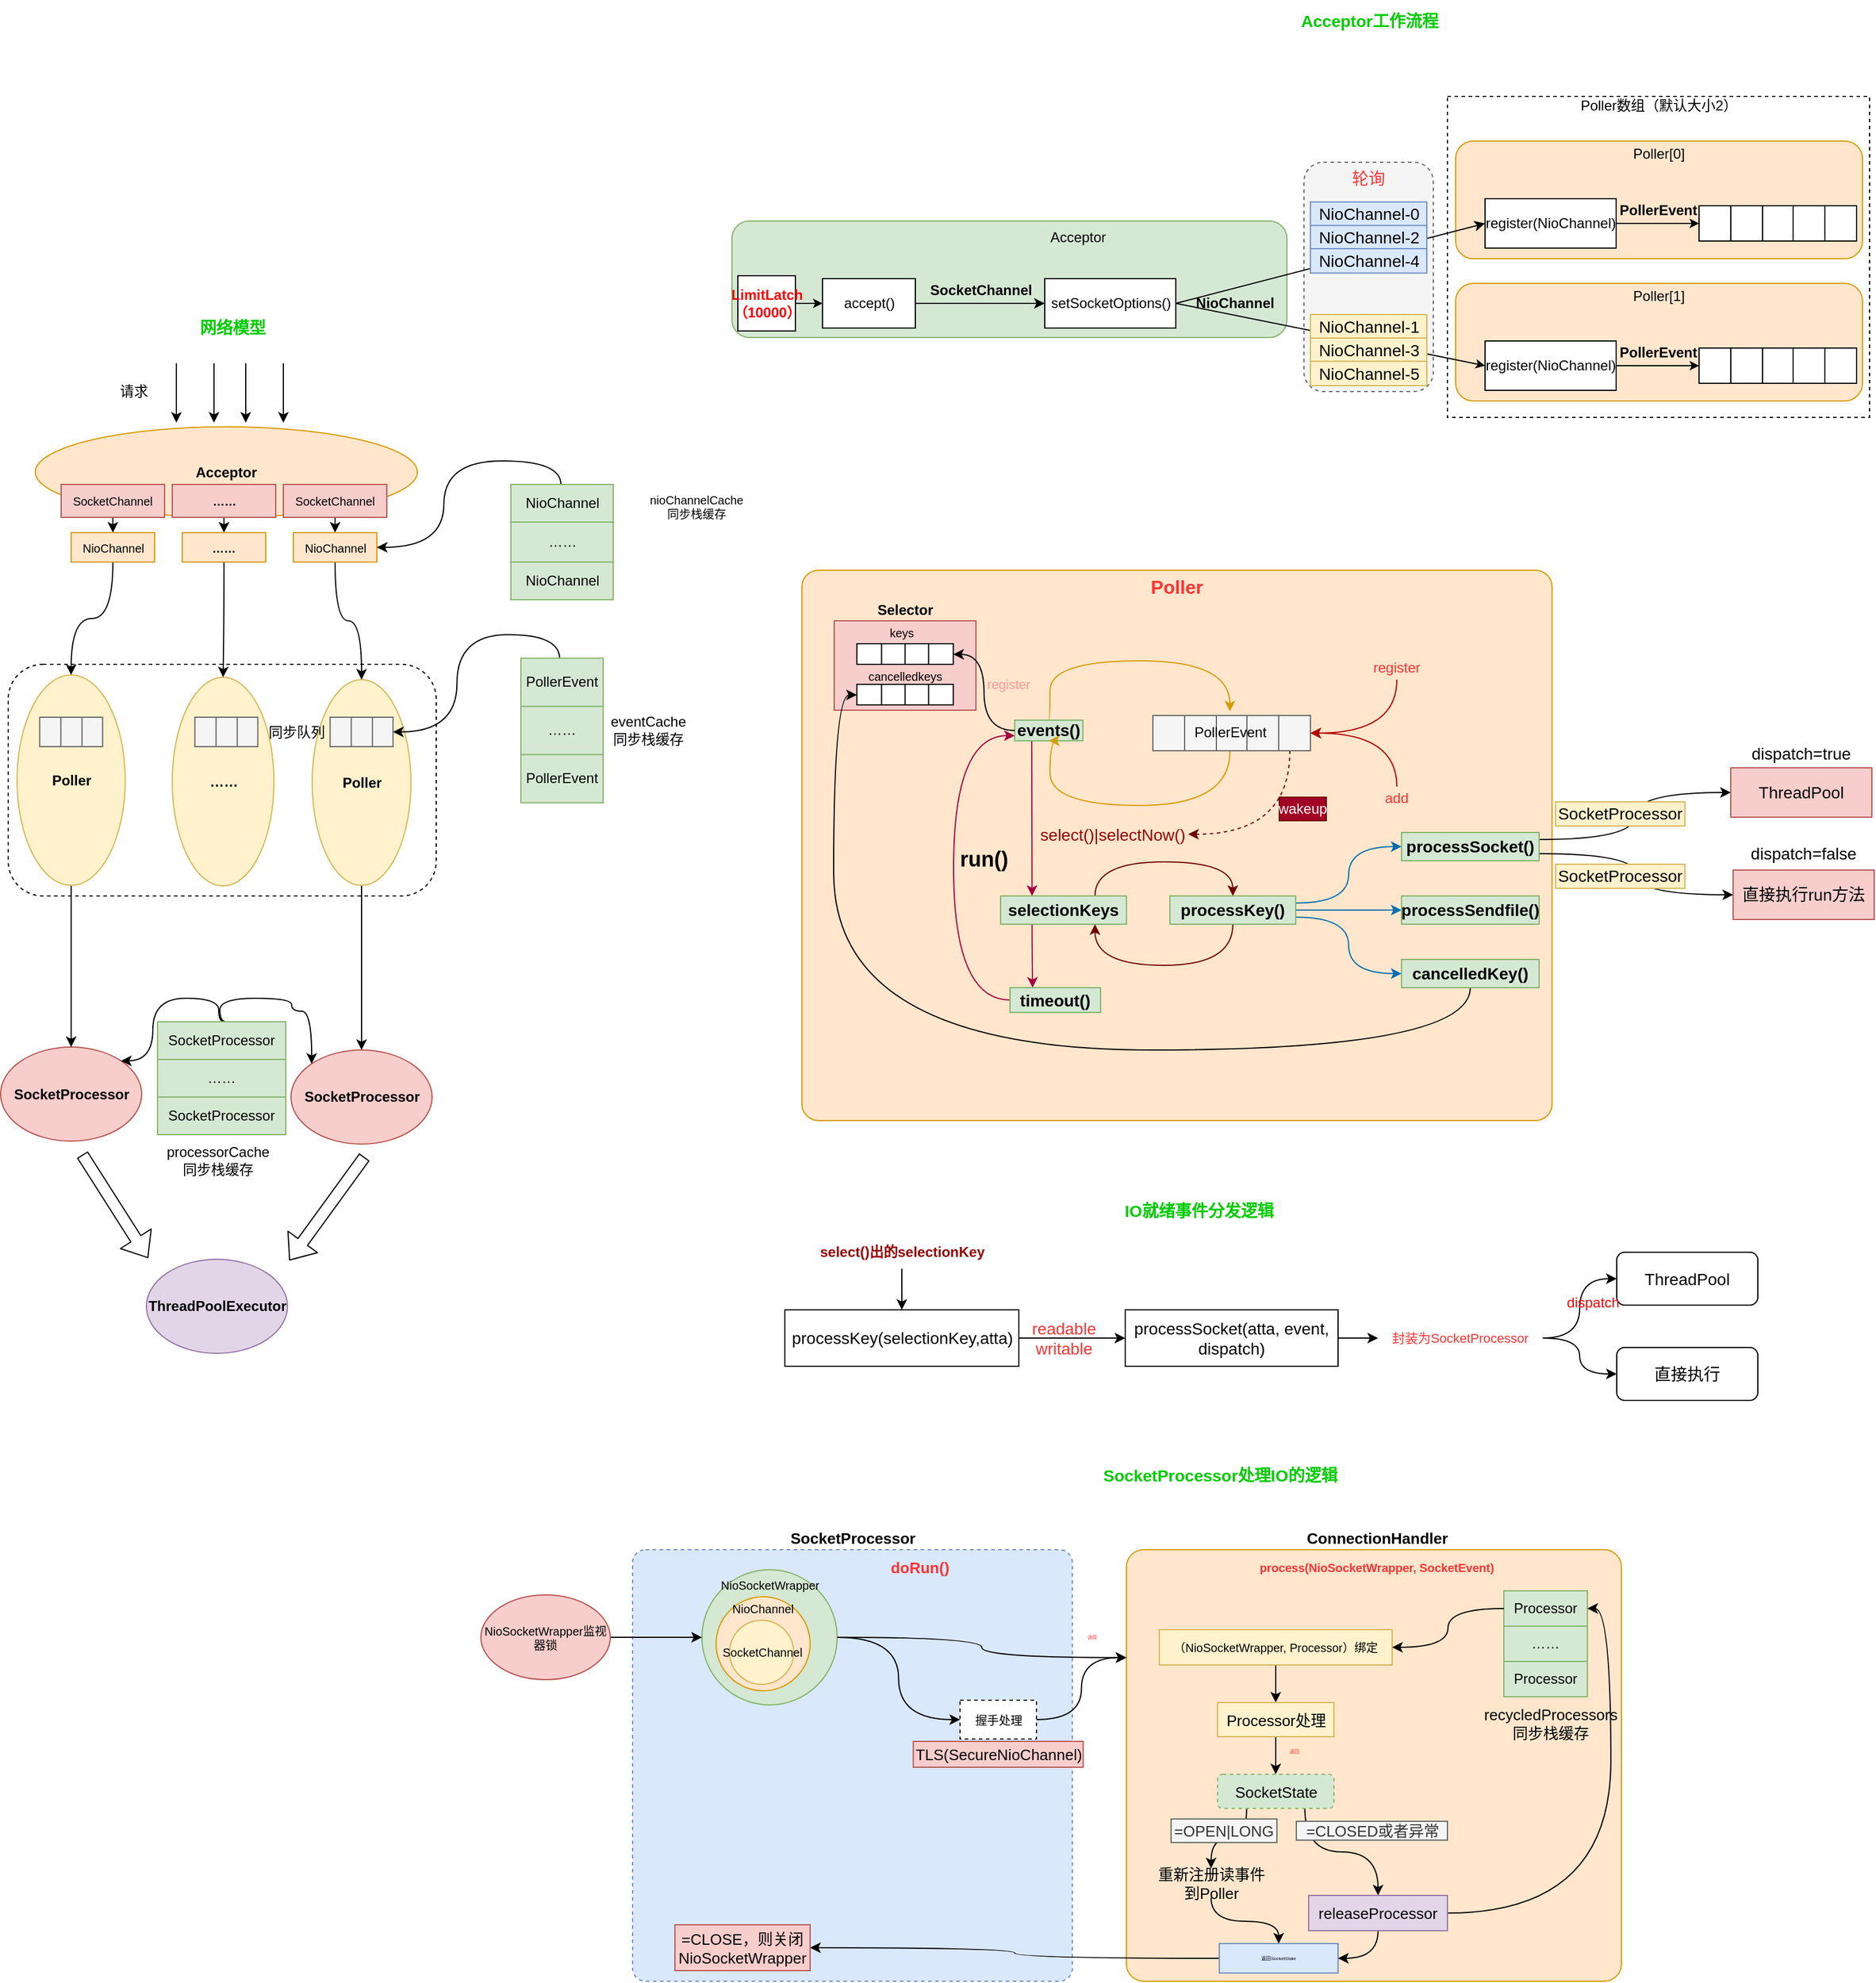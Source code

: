 <mxfile version="13.5.5" type="device"><diagram id="2sC2oECdiIPgEBz2Brmp" name="第 1 页"><mxGraphModel dx="1422" dy="1680" grid="0" gridSize="10" guides="1" tooltips="1" connect="1" arrows="1" fold="1" page="0" pageScale="1" pageWidth="827" pageHeight="1169" math="0" shadow="0"><root><mxCell id="0"/><mxCell id="1" parent="0"/><mxCell id="XIpc-_ZFcZF-za81sgDz-168" value="" style="rounded=1;whiteSpace=wrap;html=1;dashed=1;fontSize=13;arcSize=3;fillColor=#dae8fc;strokeColor=#6c8ebf;" parent="1" vertex="1"><mxGeometry x="737" y="891" width="374" height="367" as="geometry"/></mxCell><mxCell id="XIpc-_ZFcZF-za81sgDz-108" value="" style="rounded=1;whiteSpace=wrap;html=1;fontSize=14;fontColor=#333333;dashed=1;fillColor=#f5f5f5;strokeColor=#666666;" parent="1" vertex="1"><mxGeometry x="1308" y="-289" width="110" height="195" as="geometry"/></mxCell><mxCell id="7M9nEXpU6fOGwkk-ahYu-130" value="" style="rounded=0;whiteSpace=wrap;html=1;dashed=1;" parent="1" vertex="1"><mxGeometry x="1430" y="-345" width="359" height="273" as="geometry"/></mxCell><mxCell id="7M9nEXpU6fOGwkk-ahYu-1" value="Acceptor" style="ellipse;whiteSpace=wrap;html=1;fontStyle=1;fillColor=#ffe6cc;strokeColor=#d79b00;" parent="1" vertex="1"><mxGeometry x="229" y="-64" width="325" height="77" as="geometry"/></mxCell><mxCell id="7M9nEXpU6fOGwkk-ahYu-4" value="SocketProcessor" style="ellipse;whiteSpace=wrap;html=1;fontStyle=1;fillColor=#f8cecc;strokeColor=#b85450;" parent="1" vertex="1"><mxGeometry x="199.5" y="463.5" width="120" height="80" as="geometry"/></mxCell><mxCell id="7M9nEXpU6fOGwkk-ahYu-6" value="ThreadPoolExecutor" style="ellipse;whiteSpace=wrap;html=1;fontStyle=1;fillColor=#e1d5e7;strokeColor=#9673a6;" parent="1" vertex="1"><mxGeometry x="323.5" y="644" width="120" height="80" as="geometry"/></mxCell><mxCell id="7M9nEXpU6fOGwkk-ahYu-8" value="" style="rounded=1;whiteSpace=wrap;html=1;dashed=1;" parent="1" vertex="1"><mxGeometry x="206" y="138" width="364" height="197" as="geometry"/></mxCell><mxCell id="7M9nEXpU6fOGwkk-ahYu-47" style="edgeStyle=orthogonalEdgeStyle;rounded=0;orthogonalLoop=1;jettySize=auto;html=1;" parent="1" source="7M9nEXpU6fOGwkk-ahYu-24" target="7M9nEXpU6fOGwkk-ahYu-4" edge="1"><mxGeometry relative="1" as="geometry"/></mxCell><mxCell id="7M9nEXpU6fOGwkk-ahYu-24" value="Poller" style="ellipse;whiteSpace=wrap;html=1;fontStyle=1;fillColor=#fff2cc;strokeColor=#d6b656;" parent="1" vertex="1"><mxGeometry x="213.5" y="147" width="92" height="179" as="geometry"/></mxCell><mxCell id="7M9nEXpU6fOGwkk-ahYu-48" style="edgeStyle=orthogonalEdgeStyle;rounded=0;orthogonalLoop=1;jettySize=auto;html=1;exitX=0.5;exitY=1;exitDx=0;exitDy=0;" parent="1" source="7M9nEXpU6fOGwkk-ahYu-25" target="7M9nEXpU6fOGwkk-ahYu-44" edge="1"><mxGeometry relative="1" as="geometry"/></mxCell><mxCell id="7M9nEXpU6fOGwkk-ahYu-25" value="Poller" style="ellipse;whiteSpace=wrap;html=1;fontStyle=1;fillColor=#fff2cc;strokeColor=#d6b656;" parent="1" vertex="1"><mxGeometry x="464.5" y="151" width="84" height="175" as="geometry"/></mxCell><mxCell id="7M9nEXpU6fOGwkk-ahYu-26" value="……" style="ellipse;whiteSpace=wrap;html=1;fontStyle=1;fillColor=#fff2cc;strokeColor=#d6b656;" parent="1" vertex="1"><mxGeometry x="345.5" y="149" width="86.5" height="177.5" as="geometry"/></mxCell><mxCell id="7M9nEXpU6fOGwkk-ahYu-44" value="SocketProcessor" style="ellipse;whiteSpace=wrap;html=1;fontStyle=1;fillColor=#f8cecc;strokeColor=#b85450;" parent="1" vertex="1"><mxGeometry x="446.5" y="466" width="120" height="80" as="geometry"/></mxCell><mxCell id="7M9nEXpU6fOGwkk-ahYu-45" value="processorCache&lt;br&gt;同步栈缓存" style="text;html=1;align=center;verticalAlign=middle;resizable=0;points=[];autosize=1;" parent="1" vertex="1"><mxGeometry x="335" y="543.5" width="97" height="32" as="geometry"/></mxCell><mxCell id="7M9nEXpU6fOGwkk-ahYu-62" style="edgeStyle=orthogonalEdgeStyle;curved=1;rounded=0;orthogonalLoop=1;jettySize=auto;html=1;entryX=1;entryY=0;entryDx=0;entryDy=0;exitX=0.521;exitY=0;exitDx=0;exitDy=0;exitPerimeter=0;" parent="1" source="7M9nEXpU6fOGwkk-ahYu-42" target="7M9nEXpU6fOGwkk-ahYu-4" edge="1"><mxGeometry relative="1" as="geometry"><Array as="points"><mxPoint x="385" y="422"/><mxPoint x="329" y="422"/><mxPoint x="329" y="475"/></Array></mxGeometry></mxCell><mxCell id="7M9nEXpU6fOGwkk-ahYu-63" style="edgeStyle=orthogonalEdgeStyle;curved=1;rounded=0;orthogonalLoop=1;jettySize=auto;html=1;entryX=0;entryY=0;entryDx=0;entryDy=0;exitX=0.536;exitY=0;exitDx=0;exitDy=0;exitPerimeter=0;" parent="1" source="7M9nEXpU6fOGwkk-ahYu-42" target="7M9nEXpU6fOGwkk-ahYu-44" edge="1"><mxGeometry relative="1" as="geometry"><Array as="points"><mxPoint x="386" y="422"/><mxPoint x="447" y="422"/><mxPoint x="447" y="433"/><mxPoint x="464" y="433"/></Array></mxGeometry></mxCell><mxCell id="7M9nEXpU6fOGwkk-ahYu-33" value="" style="shape=table;html=1;whiteSpace=wrap;startSize=0;container=1;collapsible=0;childLayout=tableLayout;fillColor=#d5e8d4;strokeColor=#82b366;" parent="1" vertex="1"><mxGeometry x="333" y="442" width="109" height="96" as="geometry"/></mxCell><mxCell id="7M9nEXpU6fOGwkk-ahYu-42" style="shape=partialRectangle;html=1;whiteSpace=wrap;collapsible=0;dropTarget=0;pointerEvents=0;fillColor=none;top=0;left=0;bottom=0;right=0;points=[[0,0.5],[1,0.5]];portConstraint=eastwest;" parent="7M9nEXpU6fOGwkk-ahYu-33" vertex="1"><mxGeometry width="109" height="32" as="geometry"/></mxCell><mxCell id="7M9nEXpU6fOGwkk-ahYu-43" value="SocketProcessor" style="shape=partialRectangle;html=1;whiteSpace=wrap;connectable=0;overflow=hidden;fillColor=none;top=0;left=0;bottom=0;right=0;" parent="7M9nEXpU6fOGwkk-ahYu-42" vertex="1"><mxGeometry width="109" height="32" as="geometry"/></mxCell><mxCell id="7M9nEXpU6fOGwkk-ahYu-40" style="shape=partialRectangle;html=1;whiteSpace=wrap;collapsible=0;dropTarget=0;pointerEvents=0;fillColor=none;top=0;left=0;bottom=0;right=0;points=[[0,0.5],[1,0.5]];portConstraint=eastwest;" parent="7M9nEXpU6fOGwkk-ahYu-33" vertex="1"><mxGeometry y="32" width="109" height="32" as="geometry"/></mxCell><mxCell id="7M9nEXpU6fOGwkk-ahYu-41" value="……" style="shape=partialRectangle;html=1;whiteSpace=wrap;connectable=0;overflow=hidden;fillColor=none;top=0;left=0;bottom=0;right=0;" parent="7M9nEXpU6fOGwkk-ahYu-40" vertex="1"><mxGeometry width="109" height="32" as="geometry"/></mxCell><mxCell id="7M9nEXpU6fOGwkk-ahYu-38" style="shape=partialRectangle;html=1;whiteSpace=wrap;collapsible=0;dropTarget=0;pointerEvents=0;fillColor=none;top=0;left=0;bottom=0;right=0;points=[[0,0.5],[1,0.5]];portConstraint=eastwest;" parent="7M9nEXpU6fOGwkk-ahYu-33" vertex="1"><mxGeometry y="64" width="109" height="32" as="geometry"/></mxCell><mxCell id="7M9nEXpU6fOGwkk-ahYu-39" value="SocketProcessor" style="shape=partialRectangle;html=1;whiteSpace=wrap;connectable=0;overflow=hidden;fillColor=none;top=0;left=0;bottom=0;right=0;" parent="7M9nEXpU6fOGwkk-ahYu-38" vertex="1"><mxGeometry width="109" height="32" as="geometry"/></mxCell><mxCell id="7M9nEXpU6fOGwkk-ahYu-56" value="eventCache&lt;br&gt;同步栈缓存" style="text;html=1;align=center;verticalAlign=middle;resizable=0;points=[];autosize=1;" parent="1" vertex="1"><mxGeometry x="713" y="178.25" width="74" height="32" as="geometry"/></mxCell><mxCell id="7M9nEXpU6fOGwkk-ahYu-57" value="同步队列" style="text;html=1;align=center;verticalAlign=middle;resizable=0;points=[];autosize=1;" parent="1" vertex="1"><mxGeometry x="421.75" y="186.5" width="58" height="18" as="geometry"/></mxCell><mxCell id="7M9nEXpU6fOGwkk-ahYu-60" value="" style="shape=flexArrow;endArrow=classic;html=1;" parent="1" edge="1"><mxGeometry width="50" height="50" relative="1" as="geometry"><mxPoint x="269" y="555" as="sourcePoint"/><mxPoint x="325" y="643" as="targetPoint"/></mxGeometry></mxCell><mxCell id="7M9nEXpU6fOGwkk-ahYu-61" value="" style="shape=flexArrow;endArrow=classic;html=1;" parent="1" edge="1"><mxGeometry width="50" height="50" relative="1" as="geometry"><mxPoint x="509" y="557" as="sourcePoint"/><mxPoint x="445" y="645" as="targetPoint"/></mxGeometry></mxCell><mxCell id="7M9nEXpU6fOGwkk-ahYu-64" style="edgeStyle=orthogonalEdgeStyle;curved=1;rounded=0;orthogonalLoop=1;jettySize=auto;html=1;exitX=0.471;exitY=0.012;exitDx=0;exitDy=0;exitPerimeter=0;" parent="1" source="7M9nEXpU6fOGwkk-ahYu-50" target="7M9nEXpU6fOGwkk-ahYu-84" edge="1"><mxGeometry relative="1" as="geometry"><mxPoint x="452" y="65" as="targetPoint"/></mxGeometry></mxCell><mxCell id="7M9nEXpU6fOGwkk-ahYu-69" value="请求" style="text;html=1;strokeColor=none;fillColor=none;align=center;verticalAlign=middle;whiteSpace=wrap;rounded=0;" parent="1" vertex="1"><mxGeometry x="293" y="-103.75" width="40" height="20" as="geometry"/></mxCell><mxCell id="7M9nEXpU6fOGwkk-ahYu-9" value="" style="shape=table;html=1;whiteSpace=wrap;startSize=0;container=1;collapsible=0;childLayout=tableLayout;fillColor=#f5f5f5;strokeColor=#666666;fontColor=#333333;" parent="1" vertex="1"><mxGeometry x="232.75" y="183" width="53.5" height="25" as="geometry"/></mxCell><mxCell id="7M9nEXpU6fOGwkk-ahYu-10" value="" style="shape=partialRectangle;html=1;whiteSpace=wrap;collapsible=0;dropTarget=0;pointerEvents=0;fillColor=none;top=0;left=0;bottom=0;right=0;points=[[0,0.5],[1,0.5]];portConstraint=eastwest;" parent="7M9nEXpU6fOGwkk-ahYu-9" vertex="1"><mxGeometry width="53.5" height="25" as="geometry"/></mxCell><mxCell id="7M9nEXpU6fOGwkk-ahYu-11" value="" style="shape=partialRectangle;html=1;whiteSpace=wrap;connectable=0;overflow=hidden;fillColor=none;top=0;left=0;bottom=0;right=0;" parent="7M9nEXpU6fOGwkk-ahYu-10" vertex="1"><mxGeometry width="18" height="25" as="geometry"/></mxCell><mxCell id="7M9nEXpU6fOGwkk-ahYu-76" style="shape=partialRectangle;html=1;whiteSpace=wrap;connectable=0;overflow=hidden;fillColor=none;top=0;left=0;bottom=0;right=0;" parent="7M9nEXpU6fOGwkk-ahYu-10" vertex="1"><mxGeometry x="18" width="18" height="25" as="geometry"/></mxCell><mxCell id="7M9nEXpU6fOGwkk-ahYu-77" style="shape=partialRectangle;html=1;whiteSpace=wrap;connectable=0;overflow=hidden;fillColor=none;top=0;left=0;bottom=0;right=0;" parent="7M9nEXpU6fOGwkk-ahYu-10" vertex="1"><mxGeometry x="36" width="18" height="25" as="geometry"/></mxCell><mxCell id="7M9nEXpU6fOGwkk-ahYu-78" value="" style="shape=table;html=1;whiteSpace=wrap;startSize=0;container=1;collapsible=0;childLayout=tableLayout;fillColor=#f5f5f5;strokeColor=#666666;fontColor=#333333;" parent="1" vertex="1"><mxGeometry x="364.75" y="183" width="53.5" height="25" as="geometry"/></mxCell><mxCell id="7M9nEXpU6fOGwkk-ahYu-79" value="" style="shape=partialRectangle;html=1;whiteSpace=wrap;collapsible=0;dropTarget=0;pointerEvents=0;fillColor=none;top=0;left=0;bottom=0;right=0;points=[[0,0.5],[1,0.5]];portConstraint=eastwest;" parent="7M9nEXpU6fOGwkk-ahYu-78" vertex="1"><mxGeometry width="53.5" height="25" as="geometry"/></mxCell><mxCell id="7M9nEXpU6fOGwkk-ahYu-80" value="" style="shape=partialRectangle;html=1;whiteSpace=wrap;connectable=0;overflow=hidden;fillColor=none;top=0;left=0;bottom=0;right=0;" parent="7M9nEXpU6fOGwkk-ahYu-79" vertex="1"><mxGeometry width="18" height="25" as="geometry"/></mxCell><mxCell id="7M9nEXpU6fOGwkk-ahYu-81" style="shape=partialRectangle;html=1;whiteSpace=wrap;connectable=0;overflow=hidden;fillColor=none;top=0;left=0;bottom=0;right=0;" parent="7M9nEXpU6fOGwkk-ahYu-79" vertex="1"><mxGeometry x="18" width="18" height="25" as="geometry"/></mxCell><mxCell id="7M9nEXpU6fOGwkk-ahYu-82" style="shape=partialRectangle;html=1;whiteSpace=wrap;connectable=0;overflow=hidden;fillColor=none;top=0;left=0;bottom=0;right=0;" parent="7M9nEXpU6fOGwkk-ahYu-79" vertex="1"><mxGeometry x="36" width="18" height="25" as="geometry"/></mxCell><mxCell id="7M9nEXpU6fOGwkk-ahYu-83" value="" style="shape=table;html=1;whiteSpace=wrap;startSize=0;container=1;collapsible=0;childLayout=tableLayout;fillColor=#f5f5f5;strokeColor=#666666;fontColor=#333333;" parent="1" vertex="1"><mxGeometry x="479.75" y="183" width="53.5" height="25" as="geometry"/></mxCell><mxCell id="7M9nEXpU6fOGwkk-ahYu-84" value="" style="shape=partialRectangle;html=1;whiteSpace=wrap;collapsible=0;dropTarget=0;pointerEvents=0;fillColor=none;top=0;left=0;bottom=0;right=0;points=[[0,0.5],[1,0.5]];portConstraint=eastwest;" parent="7M9nEXpU6fOGwkk-ahYu-83" vertex="1"><mxGeometry width="53.5" height="25" as="geometry"/></mxCell><mxCell id="7M9nEXpU6fOGwkk-ahYu-85" value="" style="shape=partialRectangle;html=1;whiteSpace=wrap;connectable=0;overflow=hidden;fillColor=none;top=0;left=0;bottom=0;right=0;" parent="7M9nEXpU6fOGwkk-ahYu-84" vertex="1"><mxGeometry width="18" height="25" as="geometry"/></mxCell><mxCell id="7M9nEXpU6fOGwkk-ahYu-86" style="shape=partialRectangle;html=1;whiteSpace=wrap;connectable=0;overflow=hidden;fillColor=none;top=0;left=0;bottom=0;right=0;" parent="7M9nEXpU6fOGwkk-ahYu-84" vertex="1"><mxGeometry x="18" width="18" height="25" as="geometry"/></mxCell><mxCell id="7M9nEXpU6fOGwkk-ahYu-87" style="shape=partialRectangle;html=1;whiteSpace=wrap;connectable=0;overflow=hidden;fillColor=none;top=0;left=0;bottom=0;right=0;" parent="7M9nEXpU6fOGwkk-ahYu-84" vertex="1"><mxGeometry x="36" width="18" height="25" as="geometry"/></mxCell><mxCell id="7M9nEXpU6fOGwkk-ahYu-96" value="" style="group" parent="1" vertex="1" connectable="0"><mxGeometry x="346" y="-120" width="94" height="52.5" as="geometry"/></mxCell><mxCell id="7M9nEXpU6fOGwkk-ahYu-95" value="" style="group" parent="7M9nEXpU6fOGwkk-ahYu-96" vertex="1" connectable="0"><mxGeometry width="94" height="52.5" as="geometry"/></mxCell><mxCell id="7M9nEXpU6fOGwkk-ahYu-94" value="" style="group" parent="7M9nEXpU6fOGwkk-ahYu-95" vertex="1" connectable="0"><mxGeometry width="94" height="52.5" as="geometry"/></mxCell><mxCell id="7M9nEXpU6fOGwkk-ahYu-66" value="" style="endArrow=classic;html=1;" parent="7M9nEXpU6fOGwkk-ahYu-94" edge="1"><mxGeometry width="50" height="50" relative="1" as="geometry"><mxPoint x="3" y="2" as="sourcePoint"/><mxPoint x="3" y="52.5" as="targetPoint"/></mxGeometry></mxCell><mxCell id="7M9nEXpU6fOGwkk-ahYu-91" value="" style="endArrow=classic;html=1;" parent="7M9nEXpU6fOGwkk-ahYu-94" edge="1"><mxGeometry width="50" height="50" relative="1" as="geometry"><mxPoint x="35" y="2" as="sourcePoint"/><mxPoint x="35" y="52.5" as="targetPoint"/></mxGeometry></mxCell><mxCell id="7M9nEXpU6fOGwkk-ahYu-92" value="" style="endArrow=classic;html=1;" parent="7M9nEXpU6fOGwkk-ahYu-94" edge="1"><mxGeometry width="50" height="50" relative="1" as="geometry"><mxPoint x="94" y="2" as="sourcePoint"/><mxPoint x="94" y="52.5" as="targetPoint"/></mxGeometry></mxCell><mxCell id="7M9nEXpU6fOGwkk-ahYu-93" value="" style="endArrow=classic;html=1;" parent="7M9nEXpU6fOGwkk-ahYu-94" edge="1"><mxGeometry width="50" height="50" relative="1" as="geometry"><mxPoint x="62" y="2" as="sourcePoint"/><mxPoint x="62" y="52.5" as="targetPoint"/></mxGeometry></mxCell><mxCell id="7M9nEXpU6fOGwkk-ahYu-97" value="" style="rounded=1;whiteSpace=wrap;html=1;fillColor=#d5e8d4;strokeColor=#82b366;" parent="1" vertex="1"><mxGeometry x="821.5" y="-239" width="472" height="99" as="geometry"/></mxCell><mxCell id="7M9nEXpU6fOGwkk-ahYu-98" value="Acceptor" style="text;html=1;strokeColor=none;fillColor=none;align=center;verticalAlign=middle;whiteSpace=wrap;rounded=0;" parent="1" vertex="1"><mxGeometry x="1085" y="-234" width="62" height="18" as="geometry"/></mxCell><mxCell id="7M9nEXpU6fOGwkk-ahYu-102" style="rounded=0;orthogonalLoop=1;jettySize=auto;html=1;exitX=1;exitY=0.5;exitDx=0;exitDy=0;entryX=0;entryY=0.5;entryDx=0;entryDy=0;" parent="1" source="7M9nEXpU6fOGwkk-ahYu-99" target="7M9nEXpU6fOGwkk-ahYu-100" edge="1"><mxGeometry relative="1" as="geometry"/></mxCell><mxCell id="7M9nEXpU6fOGwkk-ahYu-99" value="accept()" style="rounded=0;whiteSpace=wrap;html=1;" parent="1" vertex="1"><mxGeometry x="898.5" y="-190" width="79" height="42" as="geometry"/></mxCell><mxCell id="7M9nEXpU6fOGwkk-ahYu-100" value="setSocketOptions()" style="rounded=0;whiteSpace=wrap;html=1;" parent="1" vertex="1"><mxGeometry x="1087.5" y="-190" width="111.5" height="42" as="geometry"/></mxCell><mxCell id="7M9nEXpU6fOGwkk-ahYu-103" value="SocketChannel" style="text;html=1;strokeColor=none;fillColor=none;align=center;verticalAlign=middle;whiteSpace=wrap;rounded=0;fontStyle=1" parent="1" vertex="1"><mxGeometry x="990.5" y="-190" width="85" height="19" as="geometry"/></mxCell><mxCell id="7M9nEXpU6fOGwkk-ahYu-104" value="" style="rounded=1;whiteSpace=wrap;html=1;fillColor=#ffe6cc;strokeColor=#d79b00;" parent="1" vertex="1"><mxGeometry x="1437" y="-307" width="346" height="100" as="geometry"/></mxCell><mxCell id="7M9nEXpU6fOGwkk-ahYu-136" style="edgeStyle=none;rounded=0;orthogonalLoop=1;jettySize=auto;html=1;exitX=1;exitY=0.5;exitDx=0;exitDy=0;startSize=5;endSize=5;" parent="1" source="7M9nEXpU6fOGwkk-ahYu-105" target="7M9nEXpU6fOGwkk-ahYu-110" edge="1"><mxGeometry relative="1" as="geometry"/></mxCell><mxCell id="7M9nEXpU6fOGwkk-ahYu-105" value="register(NioChannel)" style="rounded=0;whiteSpace=wrap;html=1;" parent="1" vertex="1"><mxGeometry x="1462" y="-258" width="111.5" height="42" as="geometry"/></mxCell><mxCell id="7M9nEXpU6fOGwkk-ahYu-106" style="edgeStyle=none;rounded=0;orthogonalLoop=1;jettySize=auto;html=1;exitX=1;exitY=0.5;exitDx=0;exitDy=0;entryX=0;entryY=0.5;entryDx=0;entryDy=0;" parent="1" source="7M9nEXpU6fOGwkk-ahYu-100" target="7M9nEXpU6fOGwkk-ahYu-105" edge="1"><mxGeometry relative="1" as="geometry"/></mxCell><mxCell id="7M9nEXpU6fOGwkk-ahYu-107" value="NioChannel" style="text;html=1;strokeColor=none;fillColor=none;align=center;verticalAlign=middle;whiteSpace=wrap;rounded=0;fontStyle=1" parent="1" vertex="1"><mxGeometry x="1206.5" y="-178.5" width="85" height="19" as="geometry"/></mxCell><mxCell id="7M9nEXpU6fOGwkk-ahYu-108" value="Poller[0]" style="text;html=1;strokeColor=none;fillColor=none;align=center;verticalAlign=middle;whiteSpace=wrap;rounded=0;" parent="1" vertex="1"><mxGeometry x="1579" y="-305" width="62" height="18" as="geometry"/></mxCell><mxCell id="7M9nEXpU6fOGwkk-ahYu-118" value="" style="rounded=1;whiteSpace=wrap;html=1;fillColor=#ffe6cc;strokeColor=#d79b00;" parent="1" vertex="1"><mxGeometry x="1437" y="-186" width="346" height="100" as="geometry"/></mxCell><mxCell id="7M9nEXpU6fOGwkk-ahYu-135" style="edgeStyle=none;rounded=0;orthogonalLoop=1;jettySize=auto;html=1;exitX=1;exitY=0.5;exitDx=0;exitDy=0;entryX=0;entryY=0.5;entryDx=0;entryDy=0;startSize=5;endSize=5;" parent="1" source="7M9nEXpU6fOGwkk-ahYu-119" target="7M9nEXpU6fOGwkk-ahYu-123" edge="1"><mxGeometry relative="1" as="geometry"/></mxCell><mxCell id="7M9nEXpU6fOGwkk-ahYu-119" value="register(NioChannel)" style="rounded=0;whiteSpace=wrap;html=1;" parent="1" vertex="1"><mxGeometry x="1462" y="-137" width="111.5" height="42" as="geometry"/></mxCell><mxCell id="7M9nEXpU6fOGwkk-ahYu-120" value="Poller[1]" style="text;html=1;strokeColor=none;fillColor=none;align=center;verticalAlign=middle;whiteSpace=wrap;rounded=0;" parent="1" vertex="1"><mxGeometry x="1579" y="-184" width="62" height="18" as="geometry"/></mxCell><mxCell id="7M9nEXpU6fOGwkk-ahYu-129" style="edgeStyle=none;rounded=0;orthogonalLoop=1;jettySize=auto;html=1;exitX=1;exitY=0.5;exitDx=0;exitDy=0;entryX=0;entryY=0.5;entryDx=0;entryDy=0;startSize=5;endSize=5;" parent="1" source="7M9nEXpU6fOGwkk-ahYu-100" target="7M9nEXpU6fOGwkk-ahYu-119" edge="1"><mxGeometry relative="1" as="geometry"/></mxCell><mxCell id="7M9nEXpU6fOGwkk-ahYu-131" value="Poller数组（默认大小2）" style="text;html=1;strokeColor=none;fillColor=none;align=center;verticalAlign=middle;whiteSpace=wrap;rounded=0;" parent="1" vertex="1"><mxGeometry x="1540.5" y="-347" width="138" height="20" as="geometry"/></mxCell><mxCell id="7M9nEXpU6fOGwkk-ahYu-134" value="PollerEvent" style="text;html=1;strokeColor=none;fillColor=none;align=center;verticalAlign=middle;whiteSpace=wrap;rounded=0;fontStyle=1" parent="1" vertex="1"><mxGeometry x="1567" y="-137" width="85" height="19" as="geometry"/></mxCell><mxCell id="7M9nEXpU6fOGwkk-ahYu-137" value="PollerEvent" style="text;html=1;strokeColor=none;fillColor=none;align=center;verticalAlign=middle;whiteSpace=wrap;rounded=0;fontStyle=1" parent="1" vertex="1"><mxGeometry x="1567" y="-258" width="85" height="19" as="geometry"/></mxCell><mxCell id="7M9nEXpU6fOGwkk-ahYu-141" style="edgeStyle=none;rounded=0;orthogonalLoop=1;jettySize=auto;html=1;exitX=1;exitY=0.5;exitDx=0;exitDy=0;entryX=0;entryY=0.5;entryDx=0;entryDy=0;startSize=5;endSize=5;fontColor=#FF0000;" parent="1" source="7M9nEXpU6fOGwkk-ahYu-138" target="7M9nEXpU6fOGwkk-ahYu-99" edge="1"><mxGeometry relative="1" as="geometry"/></mxCell><mxCell id="7M9nEXpU6fOGwkk-ahYu-138" value="" style="rounded=0;whiteSpace=wrap;html=1;" parent="1" vertex="1"><mxGeometry x="826.5" y="-192.5" width="49" height="47" as="geometry"/></mxCell><mxCell id="7M9nEXpU6fOGwkk-ahYu-139" value="LimitLatch&lt;br&gt;（10000）" style="text;html=1;strokeColor=none;fillColor=none;align=center;verticalAlign=middle;whiteSpace=wrap;rounded=0;fontStyle=1;fontColor=#FF0000;" parent="1" vertex="1"><mxGeometry x="820.5" y="-186.5" width="61" height="35" as="geometry"/></mxCell><mxCell id="XIpc-_ZFcZF-za81sgDz-8" value="" style="rounded=1;whiteSpace=wrap;html=1;fillColor=#ffe6cc;strokeColor=#d79b00;arcSize=3;" parent="1" vertex="1"><mxGeometry x="881" y="58" width="638" height="468" as="geometry"/></mxCell><mxCell id="XIpc-_ZFcZF-za81sgDz-24" style="edgeStyle=orthogonalEdgeStyle;curved=1;rounded=0;orthogonalLoop=1;jettySize=auto;html=1;exitX=0.5;exitY=0;exitDx=0;exitDy=0;fillColor=#ffe6cc;strokeColor=#d79b00;" parent="1" source="XIpc-_ZFcZF-za81sgDz-14" edge="1"><mxGeometry relative="1" as="geometry"><mxPoint x="1245" y="178" as="targetPoint"/><Array as="points"><mxPoint x="1092" y="135"/><mxPoint x="1245" y="135"/></Array></mxGeometry></mxCell><mxCell id="XIpc-_ZFcZF-za81sgDz-39" style="edgeStyle=orthogonalEdgeStyle;curved=1;rounded=0;orthogonalLoop=1;jettySize=auto;html=1;exitX=0.25;exitY=1;exitDx=0;exitDy=0;entryX=0.25;entryY=0;entryDx=0;entryDy=0;fontSize=14;fillColor=#d80073;strokeColor=#A50040;" parent="1" source="XIpc-_ZFcZF-za81sgDz-14" target="XIpc-_ZFcZF-za81sgDz-37" edge="1"><mxGeometry relative="1" as="geometry"/></mxCell><mxCell id="XIpc-_ZFcZF-za81sgDz-14" value="events()" style="text;html=1;strokeColor=#82b366;fillColor=#d5e8d4;align=center;verticalAlign=middle;whiteSpace=wrap;rounded=0;fontStyle=1;fontSize=14;" parent="1" vertex="1"><mxGeometry x="1062" y="185.5" width="58" height="17.5" as="geometry"/></mxCell><mxCell id="XIpc-_ZFcZF-za81sgDz-26" style="edgeStyle=orthogonalEdgeStyle;curved=1;rounded=0;orthogonalLoop=1;jettySize=auto;html=1;entryX=0.5;entryY=1;entryDx=0;entryDy=0;exitX=0.489;exitY=1.017;exitDx=0;exitDy=0;exitPerimeter=0;fillColor=#ffe6cc;strokeColor=#d79b00;" parent="1" source="XIpc-_ZFcZF-za81sgDz-18" target="XIpc-_ZFcZF-za81sgDz-14" edge="1"><mxGeometry relative="1" as="geometry"><Array as="points"><mxPoint x="1245" y="258"/><mxPoint x="1092" y="258"/></Array></mxGeometry></mxCell><mxCell id="XIpc-_ZFcZF-za81sgDz-17" value="" style="shape=table;html=1;whiteSpace=wrap;startSize=0;container=1;collapsible=0;childLayout=tableLayout;fillColor=#f5f5f5;strokeColor=#666666;fontColor=#333333;" parent="1" vertex="1"><mxGeometry x="1179.5" y="181.5" width="134" height="30" as="geometry"/></mxCell><mxCell id="XIpc-_ZFcZF-za81sgDz-18" value="" style="shape=partialRectangle;html=1;whiteSpace=wrap;collapsible=0;dropTarget=0;pointerEvents=0;fillColor=none;top=0;left=0;bottom=0;right=0;points=[[0,0.5],[1,0.5]];portConstraint=eastwest;" parent="XIpc-_ZFcZF-za81sgDz-17" vertex="1"><mxGeometry width="134" height="30" as="geometry"/></mxCell><mxCell id="XIpc-_ZFcZF-za81sgDz-19" value="" style="shape=partialRectangle;html=1;whiteSpace=wrap;connectable=0;overflow=hidden;fillColor=none;top=0;left=0;bottom=0;right=0;" parent="XIpc-_ZFcZF-za81sgDz-18" vertex="1"><mxGeometry width="27" height="30" as="geometry"/></mxCell><mxCell id="XIpc-_ZFcZF-za81sgDz-20" style="shape=partialRectangle;html=1;whiteSpace=wrap;connectable=0;overflow=hidden;fillColor=none;top=0;left=0;bottom=0;right=0;" parent="XIpc-_ZFcZF-za81sgDz-18" vertex="1"><mxGeometry x="27" width="27" height="30" as="geometry"/></mxCell><mxCell id="XIpc-_ZFcZF-za81sgDz-21" style="shape=partialRectangle;html=1;whiteSpace=wrap;connectable=0;overflow=hidden;fillColor=none;top=0;left=0;bottom=0;right=0;" parent="XIpc-_ZFcZF-za81sgDz-18" vertex="1"><mxGeometry x="54" width="26" height="30" as="geometry"/></mxCell><mxCell id="XIpc-_ZFcZF-za81sgDz-22" style="shape=partialRectangle;html=1;whiteSpace=wrap;connectable=0;overflow=hidden;fillColor=none;top=0;left=0;bottom=0;right=0;" parent="XIpc-_ZFcZF-za81sgDz-18" vertex="1"><mxGeometry x="80" width="27" height="30" as="geometry"/></mxCell><mxCell id="XIpc-_ZFcZF-za81sgDz-23" style="shape=partialRectangle;html=1;whiteSpace=wrap;connectable=0;overflow=hidden;fillColor=none;top=0;left=0;bottom=0;right=0;" parent="XIpc-_ZFcZF-za81sgDz-18" vertex="1"><mxGeometry x="107" width="27" height="30" as="geometry"/></mxCell><mxCell id="XIpc-_ZFcZF-za81sgDz-13" value="PollerEvent" style="text;html=1;strokeColor=none;fillColor=none;align=center;verticalAlign=middle;whiteSpace=wrap;rounded=0;" parent="1" vertex="1"><mxGeometry x="1209.5" y="185.5" width="71" height="20" as="geometry"/></mxCell><mxCell id="XIpc-_ZFcZF-za81sgDz-27" value="" style="rounded=0;whiteSpace=wrap;html=1;fillColor=#f8cecc;strokeColor=#b85450;" parent="1" vertex="1"><mxGeometry x="908.5" y="101" width="120.5" height="76" as="geometry"/></mxCell><mxCell id="XIpc-_ZFcZF-za81sgDz-28" value="Selector" style="text;html=1;strokeColor=none;fillColor=none;align=center;verticalAlign=middle;whiteSpace=wrap;rounded=0;fontStyle=1" parent="1" vertex="1"><mxGeometry x="943.5" y="83" width="50" height="18" as="geometry"/></mxCell><mxCell id="XIpc-_ZFcZF-za81sgDz-36" style="edgeStyle=orthogonalEdgeStyle;curved=1;rounded=0;orthogonalLoop=1;jettySize=auto;html=1;exitX=0;exitY=0.5;exitDx=0;exitDy=0;entryX=1;entryY=0.5;entryDx=0;entryDy=0;" parent="1" source="XIpc-_ZFcZF-za81sgDz-14" target="XIpc-_ZFcZF-za81sgDz-30" edge="1"><mxGeometry relative="1" as="geometry"/></mxCell><mxCell id="XIpc-_ZFcZF-za81sgDz-42" style="edgeStyle=orthogonalEdgeStyle;curved=1;rounded=0;orthogonalLoop=1;jettySize=auto;html=1;exitX=0.75;exitY=0;exitDx=0;exitDy=0;entryX=0.5;entryY=0;entryDx=0;entryDy=0;fontSize=14;fillColor=#a20025;strokeColor=#6F0000;" parent="1" source="XIpc-_ZFcZF-za81sgDz-37" target="XIpc-_ZFcZF-za81sgDz-41" edge="1"><mxGeometry relative="1" as="geometry"><Array as="points"><mxPoint x="1130" y="306"/><mxPoint x="1248" y="306"/></Array></mxGeometry></mxCell><mxCell id="XIpc-_ZFcZF-za81sgDz-78" style="edgeStyle=orthogonalEdgeStyle;curved=1;rounded=0;orthogonalLoop=1;jettySize=auto;html=1;exitX=0;exitY=0.5;exitDx=0;exitDy=0;entryX=0;entryY=0.75;entryDx=0;entryDy=0;startArrow=none;startFill=0;endArrow=classic;endFill=1;fontSize=12;fontColor=#FF3333;fillColor=#d80073;strokeColor=#A50040;" parent="1" source="XIpc-_ZFcZF-za81sgDz-81" target="XIpc-_ZFcZF-za81sgDz-14" edge="1"><mxGeometry relative="1" as="geometry"><Array as="points"><mxPoint x="1010" y="424"/><mxPoint x="1010" y="199"/></Array></mxGeometry></mxCell><mxCell id="XIpc-_ZFcZF-za81sgDz-82" style="edgeStyle=orthogonalEdgeStyle;curved=1;rounded=0;orthogonalLoop=1;jettySize=auto;html=1;exitX=0.25;exitY=1;exitDx=0;exitDy=0;entryX=0.25;entryY=0;entryDx=0;entryDy=0;startArrow=none;startFill=0;endArrow=classic;endFill=1;fontSize=11;fontColor=#FF9999;fillColor=#d80073;strokeColor=#A50040;" parent="1" source="XIpc-_ZFcZF-za81sgDz-37" target="XIpc-_ZFcZF-za81sgDz-81" edge="1"><mxGeometry relative="1" as="geometry"/></mxCell><mxCell id="XIpc-_ZFcZF-za81sgDz-37" value="selectionKeys" style="text;html=1;strokeColor=#82b366;fillColor=#d5e8d4;align=center;verticalAlign=middle;whiteSpace=wrap;rounded=0;fontStyle=1;fontSize=14;" parent="1" vertex="1"><mxGeometry x="1050" y="335" width="107" height="24" as="geometry"/></mxCell><mxCell id="XIpc-_ZFcZF-za81sgDz-76" style="edgeStyle=orthogonalEdgeStyle;curved=1;rounded=0;orthogonalLoop=1;jettySize=auto;html=1;exitX=1;exitY=0.5;exitDx=0;exitDy=0;entryX=0.869;entryY=1.017;entryDx=0;entryDy=0;entryPerimeter=0;fontSize=12;endArrow=none;endFill=0;startArrow=classic;startFill=1;dashed=1;fillColor=#a20025;strokeColor=#6F0000;" parent="1" source="XIpc-_ZFcZF-za81sgDz-40" target="XIpc-_ZFcZF-za81sgDz-18" edge="1"><mxGeometry relative="1" as="geometry"/></mxCell><mxCell id="XIpc-_ZFcZF-za81sgDz-40" value="select()|selectNow()" style="text;html=1;strokeColor=none;fillColor=none;align=center;verticalAlign=middle;whiteSpace=wrap;rounded=0;fontSize=14;fontColor=#990000;" parent="1" vertex="1"><mxGeometry x="1080.5" y="271" width="129" height="23" as="geometry"/></mxCell><mxCell id="XIpc-_ZFcZF-za81sgDz-43" style="edgeStyle=orthogonalEdgeStyle;curved=1;rounded=0;orthogonalLoop=1;jettySize=auto;html=1;exitX=0.5;exitY=1;exitDx=0;exitDy=0;entryX=0.75;entryY=1;entryDx=0;entryDy=0;fontSize=14;fillColor=#a20025;strokeColor=#6F0000;" parent="1" source="XIpc-_ZFcZF-za81sgDz-41" target="XIpc-_ZFcZF-za81sgDz-37" edge="1"><mxGeometry relative="1" as="geometry"><Array as="points"><mxPoint x="1248" y="394"/><mxPoint x="1130" y="394"/></Array></mxGeometry></mxCell><mxCell id="XIpc-_ZFcZF-za81sgDz-47" style="edgeStyle=orthogonalEdgeStyle;curved=1;rounded=0;orthogonalLoop=1;jettySize=auto;html=1;exitX=1;exitY=0.25;exitDx=0;exitDy=0;entryX=0;entryY=0.5;entryDx=0;entryDy=0;fontSize=14;fillColor=#1ba1e2;strokeColor=#006EAF;" parent="1" source="XIpc-_ZFcZF-za81sgDz-41" target="XIpc-_ZFcZF-za81sgDz-44" edge="1"><mxGeometry relative="1" as="geometry"/></mxCell><mxCell id="XIpc-_ZFcZF-za81sgDz-48" style="edgeStyle=orthogonalEdgeStyle;curved=1;rounded=0;orthogonalLoop=1;jettySize=auto;html=1;exitX=1;exitY=0.5;exitDx=0;exitDy=0;entryX=0;entryY=0.5;entryDx=0;entryDy=0;fontSize=14;fillColor=#1ba1e2;strokeColor=#006EAF;" parent="1" source="XIpc-_ZFcZF-za81sgDz-41" target="XIpc-_ZFcZF-za81sgDz-45" edge="1"><mxGeometry relative="1" as="geometry"/></mxCell><mxCell id="XIpc-_ZFcZF-za81sgDz-49" style="edgeStyle=orthogonalEdgeStyle;curved=1;rounded=0;orthogonalLoop=1;jettySize=auto;html=1;exitX=1;exitY=0.75;exitDx=0;exitDy=0;entryX=0;entryY=0.5;entryDx=0;entryDy=0;fontSize=14;fillColor=#1ba1e2;strokeColor=#006EAF;" parent="1" source="XIpc-_ZFcZF-za81sgDz-41" target="XIpc-_ZFcZF-za81sgDz-46" edge="1"><mxGeometry relative="1" as="geometry"/></mxCell><mxCell id="XIpc-_ZFcZF-za81sgDz-41" value="processKey()" style="text;html=1;strokeColor=#82b366;fillColor=#d5e8d4;align=center;verticalAlign=middle;whiteSpace=wrap;rounded=0;fontStyle=1;fontSize=14;" parent="1" vertex="1"><mxGeometry x="1194" y="335" width="107" height="24" as="geometry"/></mxCell><mxCell id="XIpc-_ZFcZF-za81sgDz-60" style="edgeStyle=orthogonalEdgeStyle;curved=1;rounded=0;orthogonalLoop=1;jettySize=auto;html=1;exitX=1;exitY=0.25;exitDx=0;exitDy=0;entryX=0;entryY=0.5;entryDx=0;entryDy=0;fontSize=14;" parent="1" source="XIpc-_ZFcZF-za81sgDz-44" target="XIpc-_ZFcZF-za81sgDz-58" edge="1"><mxGeometry relative="1" as="geometry"/></mxCell><mxCell id="XIpc-_ZFcZF-za81sgDz-61" style="edgeStyle=orthogonalEdgeStyle;curved=1;rounded=0;orthogonalLoop=1;jettySize=auto;html=1;exitX=1;exitY=0.75;exitDx=0;exitDy=0;entryX=0;entryY=0.5;entryDx=0;entryDy=0;fontSize=14;" parent="1" source="XIpc-_ZFcZF-za81sgDz-44" target="XIpc-_ZFcZF-za81sgDz-59" edge="1"><mxGeometry relative="1" as="geometry"/></mxCell><mxCell id="XIpc-_ZFcZF-za81sgDz-44" value="processSocket()" style="text;html=1;strokeColor=#82b366;fillColor=#d5e8d4;align=center;verticalAlign=middle;whiteSpace=wrap;rounded=0;fontStyle=1;fontSize=14;" parent="1" vertex="1"><mxGeometry x="1391" y="281" width="117" height="24" as="geometry"/></mxCell><mxCell id="XIpc-_ZFcZF-za81sgDz-45" value="processSendfile()" style="text;html=1;strokeColor=#82b366;fillColor=#d5e8d4;align=center;verticalAlign=middle;whiteSpace=wrap;rounded=0;fontStyle=1;fontSize=14;" parent="1" vertex="1"><mxGeometry x="1391" y="335" width="117" height="24" as="geometry"/></mxCell><mxCell id="XIpc-_ZFcZF-za81sgDz-57" style="edgeStyle=orthogonalEdgeStyle;curved=1;rounded=0;orthogonalLoop=1;jettySize=auto;html=1;exitX=0.5;exitY=1;exitDx=0;exitDy=0;entryX=0;entryY=0.5;entryDx=0;entryDy=0;fontSize=14;" parent="1" source="XIpc-_ZFcZF-za81sgDz-46" target="XIpc-_ZFcZF-za81sgDz-51" edge="1"><mxGeometry relative="1" as="geometry"><Array as="points"><mxPoint x="1450" y="466"/><mxPoint x="908" y="466"/><mxPoint x="908" y="164"/></Array></mxGeometry></mxCell><mxCell id="XIpc-_ZFcZF-za81sgDz-46" value="cancelledKey()" style="text;html=1;strokeColor=#82b366;fillColor=#d5e8d4;align=center;verticalAlign=middle;whiteSpace=wrap;rounded=0;fontStyle=1;fontSize=14;" parent="1" vertex="1"><mxGeometry x="1391" y="389" width="117" height="24" as="geometry"/></mxCell><mxCell id="XIpc-_ZFcZF-za81sgDz-29" value="" style="shape=table;html=1;whiteSpace=wrap;startSize=0;container=1;collapsible=0;childLayout=tableLayout;" parent="1" vertex="1"><mxGeometry x="927.75" y="120.5" width="82" height="17.5" as="geometry"/></mxCell><mxCell id="XIpc-_ZFcZF-za81sgDz-30" value="" style="shape=partialRectangle;html=1;whiteSpace=wrap;collapsible=0;dropTarget=0;pointerEvents=0;fillColor=none;top=0;left=0;bottom=0;right=0;points=[[0,0.5],[1,0.5]];portConstraint=eastwest;" parent="XIpc-_ZFcZF-za81sgDz-29" vertex="1"><mxGeometry width="82" height="18" as="geometry"/></mxCell><mxCell id="XIpc-_ZFcZF-za81sgDz-31" value="" style="shape=partialRectangle;html=1;whiteSpace=wrap;connectable=0;overflow=hidden;fillColor=none;top=0;left=0;bottom=0;right=0;" parent="XIpc-_ZFcZF-za81sgDz-30" vertex="1"><mxGeometry width="21" height="18" as="geometry"/></mxCell><mxCell id="XIpc-_ZFcZF-za81sgDz-32" style="shape=partialRectangle;html=1;whiteSpace=wrap;connectable=0;overflow=hidden;fillColor=none;top=0;left=0;bottom=0;right=0;" parent="XIpc-_ZFcZF-za81sgDz-30" vertex="1"><mxGeometry x="21" width="20" height="18" as="geometry"/></mxCell><mxCell id="XIpc-_ZFcZF-za81sgDz-33" style="shape=partialRectangle;html=1;whiteSpace=wrap;connectable=0;overflow=hidden;fillColor=none;top=0;left=0;bottom=0;right=0;" parent="XIpc-_ZFcZF-za81sgDz-30" vertex="1"><mxGeometry x="41" width="20" height="18" as="geometry"/></mxCell><mxCell id="XIpc-_ZFcZF-za81sgDz-35" style="shape=partialRectangle;html=1;whiteSpace=wrap;connectable=0;overflow=hidden;fillColor=none;top=0;left=0;bottom=0;right=0;" parent="XIpc-_ZFcZF-za81sgDz-30" vertex="1"><mxGeometry x="61" width="21" height="18" as="geometry"/></mxCell><mxCell id="XIpc-_ZFcZF-za81sgDz-50" value="" style="shape=table;html=1;whiteSpace=wrap;startSize=0;container=1;collapsible=0;childLayout=tableLayout;" parent="1" vertex="1"><mxGeometry x="927.75" y="155" width="82" height="17.5" as="geometry"/></mxCell><mxCell id="XIpc-_ZFcZF-za81sgDz-51" value="" style="shape=partialRectangle;html=1;whiteSpace=wrap;collapsible=0;dropTarget=0;pointerEvents=0;fillColor=none;top=0;left=0;bottom=0;right=0;points=[[0,0.5],[1,0.5]];portConstraint=eastwest;" parent="XIpc-_ZFcZF-za81sgDz-50" vertex="1"><mxGeometry width="82" height="18" as="geometry"/></mxCell><mxCell id="XIpc-_ZFcZF-za81sgDz-52" value="" style="shape=partialRectangle;html=1;whiteSpace=wrap;connectable=0;overflow=hidden;fillColor=none;top=0;left=0;bottom=0;right=0;" parent="XIpc-_ZFcZF-za81sgDz-51" vertex="1"><mxGeometry width="21" height="18" as="geometry"/></mxCell><mxCell id="XIpc-_ZFcZF-za81sgDz-53" style="shape=partialRectangle;html=1;whiteSpace=wrap;connectable=0;overflow=hidden;fillColor=none;top=0;left=0;bottom=0;right=0;" parent="XIpc-_ZFcZF-za81sgDz-51" vertex="1"><mxGeometry x="21" width="20" height="18" as="geometry"/></mxCell><mxCell id="XIpc-_ZFcZF-za81sgDz-54" style="shape=partialRectangle;html=1;whiteSpace=wrap;connectable=0;overflow=hidden;fillColor=none;top=0;left=0;bottom=0;right=0;" parent="XIpc-_ZFcZF-za81sgDz-51" vertex="1"><mxGeometry x="41" width="20" height="18" as="geometry"/></mxCell><mxCell id="XIpc-_ZFcZF-za81sgDz-55" style="shape=partialRectangle;html=1;whiteSpace=wrap;connectable=0;overflow=hidden;fillColor=none;top=0;left=0;bottom=0;right=0;" parent="XIpc-_ZFcZF-za81sgDz-51" vertex="1"><mxGeometry x="61" width="21" height="18" as="geometry"/></mxCell><mxCell id="XIpc-_ZFcZF-za81sgDz-58" value="ThreadPool" style="rounded=0;whiteSpace=wrap;html=1;fontSize=14;fillColor=#f8cecc;strokeColor=#b85450;" parent="1" vertex="1"><mxGeometry x="1671" y="226" width="120" height="42" as="geometry"/></mxCell><mxCell id="XIpc-_ZFcZF-za81sgDz-59" value="直接执行run方法" style="rounded=0;whiteSpace=wrap;html=1;fontSize=14;fillColor=#f8cecc;strokeColor=#b85450;" parent="1" vertex="1"><mxGeometry x="1673" y="313" width="120" height="42" as="geometry"/></mxCell><mxCell id="XIpc-_ZFcZF-za81sgDz-62" value="SocketProcessor" style="text;html=1;strokeColor=#d6b656;fillColor=#fff2cc;align=center;verticalAlign=middle;whiteSpace=wrap;rounded=0;fontSize=14;" parent="1" vertex="1"><mxGeometry x="1522" y="255" width="110" height="20.5" as="geometry"/></mxCell><mxCell id="XIpc-_ZFcZF-za81sgDz-63" value="SocketProcessor" style="text;html=1;strokeColor=#d6b656;fillColor=#fff2cc;align=center;verticalAlign=middle;whiteSpace=wrap;rounded=0;fontSize=14;" parent="1" vertex="1"><mxGeometry x="1522" y="308" width="110" height="20.5" as="geometry"/></mxCell><mxCell id="XIpc-_ZFcZF-za81sgDz-64" value="dispatch=true" style="text;html=1;strokeColor=none;fillColor=none;align=center;verticalAlign=middle;whiteSpace=wrap;rounded=0;fontSize=14;" parent="1" vertex="1"><mxGeometry x="1682" y="204.5" width="98" height="18" as="geometry"/></mxCell><mxCell id="XIpc-_ZFcZF-za81sgDz-65" value="dispatch=false" style="text;html=1;strokeColor=none;fillColor=none;align=center;verticalAlign=middle;whiteSpace=wrap;rounded=0;fontSize=14;" parent="1" vertex="1"><mxGeometry x="1684" y="290" width="98" height="18" as="geometry"/></mxCell><mxCell id="XIpc-_ZFcZF-za81sgDz-66" value="keys" style="text;html=1;strokeColor=none;fillColor=none;align=center;verticalAlign=middle;whiteSpace=wrap;rounded=0;fontSize=10;" parent="1" vertex="1"><mxGeometry x="946" y="101" width="40" height="20" as="geometry"/></mxCell><mxCell id="XIpc-_ZFcZF-za81sgDz-67" value="cancelledkeys" style="text;html=1;strokeColor=none;fillColor=none;align=center;verticalAlign=middle;whiteSpace=wrap;rounded=0;fontSize=10;" parent="1" vertex="1"><mxGeometry x="948.75" y="138" width="40" height="20" as="geometry"/></mxCell><mxCell id="XIpc-_ZFcZF-za81sgDz-70" value="run()" style="text;html=1;strokeColor=none;fillColor=none;align=center;verticalAlign=middle;whiteSpace=wrap;rounded=0;fontSize=18;fontStyle=1" parent="1" vertex="1"><mxGeometry x="1016" y="294" width="40" height="20" as="geometry"/></mxCell><mxCell id="XIpc-_ZFcZF-za81sgDz-71" value="" style="endArrow=classic;html=1;fontSize=18;entryX=1;entryY=0.5;entryDx=0;entryDy=0;edgeStyle=orthogonalEdgeStyle;curved=1;exitX=0.5;exitY=0;exitDx=0;exitDy=0;fillColor=#e51400;strokeColor=#B20000;" parent="1" source="XIpc-_ZFcZF-za81sgDz-72" target="XIpc-_ZFcZF-za81sgDz-18" edge="1"><mxGeometry width="50" height="50" relative="1" as="geometry"><mxPoint x="1334" y="244" as="sourcePoint"/><mxPoint x="1384" y="194" as="targetPoint"/></mxGeometry></mxCell><mxCell id="XIpc-_ZFcZF-za81sgDz-72" value="add" style="text;html=1;strokeColor=none;fillColor=none;align=center;verticalAlign=middle;whiteSpace=wrap;rounded=0;fontSize=12;fontColor=#FF3333;" parent="1" vertex="1"><mxGeometry x="1367" y="242" width="40" height="20" as="geometry"/></mxCell><mxCell id="XIpc-_ZFcZF-za81sgDz-74" style="edgeStyle=orthogonalEdgeStyle;curved=1;rounded=0;orthogonalLoop=1;jettySize=auto;html=1;exitX=0.5;exitY=1;exitDx=0;exitDy=0;entryX=1;entryY=0.5;entryDx=0;entryDy=0;fontSize=12;fillColor=#e51400;strokeColor=#B20000;" parent="1" source="XIpc-_ZFcZF-za81sgDz-73" target="XIpc-_ZFcZF-za81sgDz-18" edge="1"><mxGeometry relative="1" as="geometry"/></mxCell><mxCell id="XIpc-_ZFcZF-za81sgDz-73" value="register" style="text;html=1;strokeColor=none;fillColor=none;align=center;verticalAlign=middle;whiteSpace=wrap;rounded=0;fontSize=12;fontColor=#FF3333;" parent="1" vertex="1"><mxGeometry x="1367" y="131" width="40" height="20" as="geometry"/></mxCell><mxCell id="XIpc-_ZFcZF-za81sgDz-77" value="wakeup" style="text;html=1;strokeColor=#6F0000;fillColor=#a20025;align=center;verticalAlign=middle;whiteSpace=wrap;rounded=0;fontSize=12;fontColor=#ffffff;" parent="1" vertex="1"><mxGeometry x="1287" y="251" width="40" height="20" as="geometry"/></mxCell><mxCell id="XIpc-_ZFcZF-za81sgDz-79" value="Poller" style="text;html=1;strokeColor=none;fillColor=none;align=center;verticalAlign=middle;whiteSpace=wrap;rounded=0;fontSize=16;fontColor=#FF3333;fontStyle=1" parent="1" vertex="1"><mxGeometry x="1173" y="61" width="54" height="22" as="geometry"/></mxCell><mxCell id="XIpc-_ZFcZF-za81sgDz-80" value="register" style="text;html=1;strokeColor=none;fillColor=none;align=center;verticalAlign=middle;whiteSpace=wrap;rounded=0;fontSize=11;fontColor=#FF9999;" parent="1" vertex="1"><mxGeometry x="1037" y="145" width="40" height="20" as="geometry"/></mxCell><mxCell id="XIpc-_ZFcZF-za81sgDz-81" value="timeout()" style="text;html=1;strokeColor=#82b366;fillColor=#d5e8d4;align=center;verticalAlign=middle;whiteSpace=wrap;rounded=0;fontStyle=1;fontSize=14;" parent="1" vertex="1"><mxGeometry x="1058" y="413" width="77" height="21" as="geometry"/></mxCell><mxCell id="XIpc-_ZFcZF-za81sgDz-91" style="edgeStyle=orthogonalEdgeStyle;curved=1;rounded=0;orthogonalLoop=1;jettySize=auto;html=1;exitX=1;exitY=0.5;exitDx=0;exitDy=0;entryX=0;entryY=0.5;entryDx=0;entryDy=0;startArrow=none;startFill=0;endArrow=classic;endFill=1;fontSize=14;fontColor=#990000;" parent="1" source="XIpc-_ZFcZF-za81sgDz-83" target="XIpc-_ZFcZF-za81sgDz-85" edge="1"><mxGeometry relative="1" as="geometry"/></mxCell><mxCell id="XIpc-_ZFcZF-za81sgDz-83" value="processKey(selectionKey,atta)" style="rounded=0;whiteSpace=wrap;html=1;fontSize=14;" parent="1" vertex="1"><mxGeometry x="866.5" y="687" width="199" height="48" as="geometry"/></mxCell><mxCell id="XIpc-_ZFcZF-za81sgDz-90" style="edgeStyle=orthogonalEdgeStyle;curved=1;rounded=0;orthogonalLoop=1;jettySize=auto;html=1;exitX=0.5;exitY=1;exitDx=0;exitDy=0;startArrow=none;startFill=0;endArrow=classic;endFill=1;fontSize=14;fontColor=#990000;" parent="1" source="XIpc-_ZFcZF-za81sgDz-84" target="XIpc-_ZFcZF-za81sgDz-83" edge="1"><mxGeometry relative="1" as="geometry"/></mxCell><mxCell id="XIpc-_ZFcZF-za81sgDz-84" value="select()出的selectionKey" style="text;html=1;strokeColor=none;fillColor=none;align=center;verticalAlign=middle;whiteSpace=wrap;rounded=0;fontSize=12;fontColor=#990000;fontStyle=1" parent="1" vertex="1"><mxGeometry x="883.5" y="624" width="165" height="28" as="geometry"/></mxCell><mxCell id="XIpc-_ZFcZF-za81sgDz-93" style="edgeStyle=orthogonalEdgeStyle;curved=1;rounded=0;orthogonalLoop=1;jettySize=auto;html=1;exitX=1;exitY=0.5;exitDx=0;exitDy=0;entryX=0;entryY=0.5;entryDx=0;entryDy=0;startArrow=none;startFill=0;endArrow=classic;endFill=1;fontSize=14;fontColor=#990000;" parent="1" source="XIpc-_ZFcZF-za81sgDz-85" target="XIpc-_ZFcZF-za81sgDz-89" edge="1"><mxGeometry relative="1" as="geometry"/></mxCell><mxCell id="XIpc-_ZFcZF-za81sgDz-85" value="processSocket(atta, event, dispatch)" style="rounded=0;whiteSpace=wrap;html=1;fontSize=14;" parent="1" vertex="1"><mxGeometry x="1156" y="687" width="181" height="48" as="geometry"/></mxCell><mxCell id="XIpc-_ZFcZF-za81sgDz-87" value="ThreadPool" style="rounded=1;whiteSpace=wrap;html=1;fontSize=14;" parent="1" vertex="1"><mxGeometry x="1574" y="638" width="120" height="45" as="geometry"/></mxCell><mxCell id="XIpc-_ZFcZF-za81sgDz-88" value="直接执行" style="rounded=1;whiteSpace=wrap;html=1;fontSize=14;" parent="1" vertex="1"><mxGeometry x="1574" y="719" width="120" height="45" as="geometry"/></mxCell><mxCell id="XIpc-_ZFcZF-za81sgDz-94" style="edgeStyle=orthogonalEdgeStyle;curved=1;rounded=0;orthogonalLoop=1;jettySize=auto;html=1;exitX=1;exitY=0.5;exitDx=0;exitDy=0;entryX=0;entryY=0.5;entryDx=0;entryDy=0;startArrow=none;startFill=0;endArrow=classic;endFill=1;fontSize=14;fontColor=#990000;" parent="1" source="XIpc-_ZFcZF-za81sgDz-89" target="XIpc-_ZFcZF-za81sgDz-87" edge="1"><mxGeometry relative="1" as="geometry"/></mxCell><mxCell id="XIpc-_ZFcZF-za81sgDz-95" style="edgeStyle=orthogonalEdgeStyle;curved=1;rounded=0;orthogonalLoop=1;jettySize=auto;html=1;exitX=1;exitY=0.5;exitDx=0;exitDy=0;startArrow=none;startFill=0;endArrow=classic;endFill=1;fontSize=14;fontColor=#990000;" parent="1" source="XIpc-_ZFcZF-za81sgDz-89" target="XIpc-_ZFcZF-za81sgDz-88" edge="1"><mxGeometry relative="1" as="geometry"/></mxCell><mxCell id="XIpc-_ZFcZF-za81sgDz-89" value="封装为SocketProcessor" style="text;html=1;strokeColor=none;fillColor=none;align=center;verticalAlign=middle;whiteSpace=wrap;rounded=0;fontSize=11;fontColor=#FF3333;" parent="1" vertex="1"><mxGeometry x="1371" y="699.25" width="140" height="23.5" as="geometry"/></mxCell><mxCell id="XIpc-_ZFcZF-za81sgDz-96" value="readable&lt;br&gt;writable" style="text;html=1;strokeColor=none;fillColor=none;align=center;verticalAlign=middle;whiteSpace=wrap;rounded=0;fontSize=14;fontColor=#FF3333;" parent="1" vertex="1"><mxGeometry x="1072" y="693.5" width="64" height="35" as="geometry"/></mxCell><mxCell id="XIpc-_ZFcZF-za81sgDz-98" value="dispatch" style="text;html=1;strokeColor=none;fillColor=none;align=center;verticalAlign=middle;whiteSpace=wrap;rounded=0;fontSize=12;fontColor=#FF0000;" parent="1" vertex="1"><mxGeometry x="1534" y="671" width="40" height="20" as="geometry"/></mxCell><mxCell id="XIpc-_ZFcZF-za81sgDz-99" value="IO就绪事件分发逻辑" style="text;html=1;strokeColor=none;fillColor=none;align=center;verticalAlign=middle;whiteSpace=wrap;rounded=0;fontSize=14;fontColor=#00CC00;fontStyle=1" parent="1" vertex="1"><mxGeometry x="1153" y="585" width="132" height="36" as="geometry"/></mxCell><mxCell id="7M9nEXpU6fOGwkk-ahYu-109" value="" style="shape=table;html=1;whiteSpace=wrap;startSize=0;container=1;collapsible=0;childLayout=tableLayout;" parent="1" vertex="1"><mxGeometry x="1644" y="-252" width="134" height="30" as="geometry"/></mxCell><mxCell id="7M9nEXpU6fOGwkk-ahYu-110" value="" style="shape=partialRectangle;html=1;whiteSpace=wrap;collapsible=0;dropTarget=0;pointerEvents=0;fillColor=none;top=0;left=0;bottom=0;right=0;points=[[0,0.5],[1,0.5]];portConstraint=eastwest;" parent="7M9nEXpU6fOGwkk-ahYu-109" vertex="1"><mxGeometry width="134" height="30" as="geometry"/></mxCell><mxCell id="7M9nEXpU6fOGwkk-ahYu-111" value="" style="shape=partialRectangle;html=1;whiteSpace=wrap;connectable=0;overflow=hidden;fillColor=none;top=0;left=0;bottom=0;right=0;" parent="7M9nEXpU6fOGwkk-ahYu-110" vertex="1"><mxGeometry width="27" height="30" as="geometry"/></mxCell><mxCell id="7M9nEXpU6fOGwkk-ahYu-115" style="shape=partialRectangle;html=1;whiteSpace=wrap;connectable=0;overflow=hidden;fillColor=none;top=0;left=0;bottom=0;right=0;" parent="7M9nEXpU6fOGwkk-ahYu-110" vertex="1"><mxGeometry x="27" width="27" height="30" as="geometry"/></mxCell><mxCell id="7M9nEXpU6fOGwkk-ahYu-114" style="shape=partialRectangle;html=1;whiteSpace=wrap;connectable=0;overflow=hidden;fillColor=none;top=0;left=0;bottom=0;right=0;" parent="7M9nEXpU6fOGwkk-ahYu-110" vertex="1"><mxGeometry x="54" width="26" height="30" as="geometry"/></mxCell><mxCell id="7M9nEXpU6fOGwkk-ahYu-113" style="shape=partialRectangle;html=1;whiteSpace=wrap;connectable=0;overflow=hidden;fillColor=none;top=0;left=0;bottom=0;right=0;" parent="7M9nEXpU6fOGwkk-ahYu-110" vertex="1"><mxGeometry x="80" width="27" height="30" as="geometry"/></mxCell><mxCell id="7M9nEXpU6fOGwkk-ahYu-112" style="shape=partialRectangle;html=1;whiteSpace=wrap;connectable=0;overflow=hidden;fillColor=none;top=0;left=0;bottom=0;right=0;" parent="7M9nEXpU6fOGwkk-ahYu-110" vertex="1"><mxGeometry x="107" width="27" height="30" as="geometry"/></mxCell><mxCell id="7M9nEXpU6fOGwkk-ahYu-122" value="" style="shape=table;html=1;whiteSpace=wrap;startSize=0;container=1;collapsible=0;childLayout=tableLayout;" parent="1" vertex="1"><mxGeometry x="1644" y="-131" width="134" height="30" as="geometry"/></mxCell><mxCell id="7M9nEXpU6fOGwkk-ahYu-123" value="" style="shape=partialRectangle;html=1;whiteSpace=wrap;collapsible=0;dropTarget=0;pointerEvents=0;fillColor=none;top=0;left=0;bottom=0;right=0;points=[[0,0.5],[1,0.5]];portConstraint=eastwest;" parent="7M9nEXpU6fOGwkk-ahYu-122" vertex="1"><mxGeometry width="134" height="30" as="geometry"/></mxCell><mxCell id="7M9nEXpU6fOGwkk-ahYu-124" value="" style="shape=partialRectangle;html=1;whiteSpace=wrap;connectable=0;overflow=hidden;fillColor=none;top=0;left=0;bottom=0;right=0;" parent="7M9nEXpU6fOGwkk-ahYu-123" vertex="1"><mxGeometry width="27" height="30" as="geometry"/></mxCell><mxCell id="7M9nEXpU6fOGwkk-ahYu-125" style="shape=partialRectangle;html=1;whiteSpace=wrap;connectable=0;overflow=hidden;fillColor=none;top=0;left=0;bottom=0;right=0;" parent="7M9nEXpU6fOGwkk-ahYu-123" vertex="1"><mxGeometry x="27" width="27" height="30" as="geometry"/></mxCell><mxCell id="7M9nEXpU6fOGwkk-ahYu-126" style="shape=partialRectangle;html=1;whiteSpace=wrap;connectable=0;overflow=hidden;fillColor=none;top=0;left=0;bottom=0;right=0;" parent="7M9nEXpU6fOGwkk-ahYu-123" vertex="1"><mxGeometry x="54" width="26" height="30" as="geometry"/></mxCell><mxCell id="7M9nEXpU6fOGwkk-ahYu-127" style="shape=partialRectangle;html=1;whiteSpace=wrap;connectable=0;overflow=hidden;fillColor=none;top=0;left=0;bottom=0;right=0;" parent="7M9nEXpU6fOGwkk-ahYu-123" vertex="1"><mxGeometry x="80" width="27" height="30" as="geometry"/></mxCell><mxCell id="7M9nEXpU6fOGwkk-ahYu-128" style="shape=partialRectangle;html=1;whiteSpace=wrap;connectable=0;overflow=hidden;fillColor=none;top=0;left=0;bottom=0;right=0;" parent="7M9nEXpU6fOGwkk-ahYu-123" vertex="1"><mxGeometry x="107" width="27" height="30" as="geometry"/></mxCell><mxCell id="XIpc-_ZFcZF-za81sgDz-100" value="Acceptor工作流程" style="text;html=1;strokeColor=none;fillColor=none;align=center;verticalAlign=middle;whiteSpace=wrap;rounded=0;fontSize=14;fontColor=#00CC00;fontStyle=1" parent="1" vertex="1"><mxGeometry x="1298" y="-427" width="132" height="36" as="geometry"/></mxCell><mxCell id="XIpc-_ZFcZF-za81sgDz-102" value="NioChannel-0" style="rounded=0;whiteSpace=wrap;html=1;fontSize=14;fillColor=#dae8fc;strokeColor=#6c8ebf;" parent="1" vertex="1"><mxGeometry x="1313.5" y="-255.25" width="99" height="20.75" as="geometry"/></mxCell><mxCell id="XIpc-_ZFcZF-za81sgDz-103" value="NioChannel-2" style="rounded=0;whiteSpace=wrap;html=1;fontSize=14;fillColor=#dae8fc;strokeColor=#6c8ebf;" parent="1" vertex="1"><mxGeometry x="1313.5" y="-235.25" width="99" height="20.75" as="geometry"/></mxCell><mxCell id="XIpc-_ZFcZF-za81sgDz-104" value="NioChannel-4" style="rounded=0;whiteSpace=wrap;html=1;fontSize=14;fillColor=#dae8fc;strokeColor=#6c8ebf;" parent="1" vertex="1"><mxGeometry x="1313.5" y="-215.5" width="99" height="20.75" as="geometry"/></mxCell><mxCell id="XIpc-_ZFcZF-za81sgDz-105" value="NioChannel-1" style="rounded=0;whiteSpace=wrap;html=1;fontSize=14;fillColor=#fff2cc;strokeColor=#d6b656;" parent="1" vertex="1"><mxGeometry x="1313.5" y="-159.5" width="99" height="20.75" as="geometry"/></mxCell><mxCell id="XIpc-_ZFcZF-za81sgDz-106" value="NioChannel-3" style="rounded=0;whiteSpace=wrap;html=1;fontSize=14;fillColor=#fff2cc;strokeColor=#d6b656;" parent="1" vertex="1"><mxGeometry x="1313.5" y="-139.5" width="99" height="20.75" as="geometry"/></mxCell><mxCell id="XIpc-_ZFcZF-za81sgDz-107" value="NioChannel-5" style="rounded=0;whiteSpace=wrap;html=1;fontSize=14;fillColor=#fff2cc;strokeColor=#d6b656;" parent="1" vertex="1"><mxGeometry x="1313.5" y="-119.75" width="99" height="20.75" as="geometry"/></mxCell><mxCell id="XIpc-_ZFcZF-za81sgDz-109" value="轮询" style="text;html=1;strokeColor=none;fillColor=none;align=center;verticalAlign=middle;whiteSpace=wrap;rounded=0;fontSize=14;fontColor=#FF3333;" parent="1" vertex="1"><mxGeometry x="1343" y="-285" width="40" height="20" as="geometry"/></mxCell><mxCell id="7M9nEXpU6fOGwkk-ahYu-49" value="" style="shape=table;html=1;whiteSpace=wrap;startSize=0;container=1;collapsible=0;childLayout=tableLayout;fillColor=#d5e8d4;strokeColor=#82b366;" parent="1" vertex="1"><mxGeometry x="642" y="132.75" width="70" height="123" as="geometry"/></mxCell><mxCell id="7M9nEXpU6fOGwkk-ahYu-50" style="shape=partialRectangle;html=1;whiteSpace=wrap;collapsible=0;dropTarget=0;pointerEvents=0;fillColor=none;top=0;left=0;bottom=0;right=0;points=[[0,0.5],[1,0.5]];portConstraint=eastwest;" parent="7M9nEXpU6fOGwkk-ahYu-49" vertex="1"><mxGeometry width="70" height="41" as="geometry"/></mxCell><mxCell id="7M9nEXpU6fOGwkk-ahYu-51" value="PollerEvent" style="shape=partialRectangle;html=1;whiteSpace=wrap;connectable=0;overflow=hidden;fillColor=none;top=0;left=0;bottom=0;right=0;" parent="7M9nEXpU6fOGwkk-ahYu-50" vertex="1"><mxGeometry width="70" height="41" as="geometry"/></mxCell><mxCell id="7M9nEXpU6fOGwkk-ahYu-52" style="shape=partialRectangle;html=1;whiteSpace=wrap;collapsible=0;dropTarget=0;pointerEvents=0;fillColor=none;top=0;left=0;bottom=0;right=0;points=[[0,0.5],[1,0.5]];portConstraint=eastwest;" parent="7M9nEXpU6fOGwkk-ahYu-49" vertex="1"><mxGeometry y="41" width="70" height="41" as="geometry"/></mxCell><mxCell id="7M9nEXpU6fOGwkk-ahYu-53" value="……" style="shape=partialRectangle;html=1;whiteSpace=wrap;connectable=0;overflow=hidden;fillColor=none;top=0;left=0;bottom=0;right=0;" parent="7M9nEXpU6fOGwkk-ahYu-52" vertex="1"><mxGeometry width="70" height="41" as="geometry"/></mxCell><mxCell id="7M9nEXpU6fOGwkk-ahYu-54" style="shape=partialRectangle;html=1;whiteSpace=wrap;collapsible=0;dropTarget=0;pointerEvents=0;fillColor=none;top=0;left=0;bottom=0;right=0;points=[[0,0.5],[1,0.5]];portConstraint=eastwest;" parent="7M9nEXpU6fOGwkk-ahYu-49" vertex="1"><mxGeometry y="82" width="70" height="41" as="geometry"/></mxCell><mxCell id="7M9nEXpU6fOGwkk-ahYu-55" value="PollerEvent" style="shape=partialRectangle;html=1;whiteSpace=wrap;connectable=0;overflow=hidden;fillColor=none;top=0;left=0;bottom=0;right=0;" parent="7M9nEXpU6fOGwkk-ahYu-54" vertex="1"><mxGeometry width="70" height="41" as="geometry"/></mxCell><mxCell id="XIpc-_ZFcZF-za81sgDz-116" style="edgeStyle=orthogonalEdgeStyle;curved=1;rounded=0;orthogonalLoop=1;jettySize=auto;html=1;exitX=0.5;exitY=1;exitDx=0;exitDy=0;entryX=0.5;entryY=0;entryDx=0;entryDy=0;startArrow=none;startFill=0;endArrow=classic;endFill=1;fontSize=10;fontColor=#000000;" parent="1" source="XIpc-_ZFcZF-za81sgDz-110" target="XIpc-_ZFcZF-za81sgDz-113" edge="1"><mxGeometry relative="1" as="geometry"/></mxCell><mxCell id="XIpc-_ZFcZF-za81sgDz-110" value="SocketChannel" style="rounded=0;whiteSpace=wrap;html=1;fontSize=10;fillColor=#f8cecc;strokeColor=#b85450;" parent="1" vertex="1"><mxGeometry x="251" y="-15" width="88" height="28" as="geometry"/></mxCell><mxCell id="XIpc-_ZFcZF-za81sgDz-118" style="edgeStyle=orthogonalEdgeStyle;curved=1;rounded=0;orthogonalLoop=1;jettySize=auto;html=1;exitX=0.5;exitY=1;exitDx=0;exitDy=0;entryX=0.5;entryY=0;entryDx=0;entryDy=0;startArrow=none;startFill=0;endArrow=classic;endFill=1;fontSize=10;fontColor=#000000;" parent="1" source="XIpc-_ZFcZF-za81sgDz-111" target="XIpc-_ZFcZF-za81sgDz-114" edge="1"><mxGeometry relative="1" as="geometry"/></mxCell><mxCell id="XIpc-_ZFcZF-za81sgDz-111" value="SocketChannel" style="rounded=0;whiteSpace=wrap;html=1;fontSize=10;fillColor=#f8cecc;strokeColor=#b85450;" parent="1" vertex="1"><mxGeometry x="440" y="-15" width="88" height="28" as="geometry"/></mxCell><mxCell id="XIpc-_ZFcZF-za81sgDz-117" style="edgeStyle=orthogonalEdgeStyle;curved=1;rounded=0;orthogonalLoop=1;jettySize=auto;html=1;exitX=0.5;exitY=1;exitDx=0;exitDy=0;entryX=0.5;entryY=0;entryDx=0;entryDy=0;startArrow=none;startFill=0;endArrow=classic;endFill=1;fontSize=10;fontColor=#000000;" parent="1" source="XIpc-_ZFcZF-za81sgDz-112" target="XIpc-_ZFcZF-za81sgDz-115" edge="1"><mxGeometry relative="1" as="geometry"/></mxCell><mxCell id="XIpc-_ZFcZF-za81sgDz-112" value="……" style="rounded=0;whiteSpace=wrap;html=1;fontSize=10;fillColor=#f8cecc;strokeColor=#b85450;fontStyle=1" parent="1" vertex="1"><mxGeometry x="345.5" y="-15" width="88" height="28" as="geometry"/></mxCell><mxCell id="XIpc-_ZFcZF-za81sgDz-129" style="edgeStyle=orthogonalEdgeStyle;curved=1;rounded=0;orthogonalLoop=1;jettySize=auto;html=1;exitX=0.5;exitY=1;exitDx=0;exitDy=0;entryX=0.5;entryY=0;entryDx=0;entryDy=0;startArrow=none;startFill=0;endArrow=classic;endFill=1;fontSize=10;fontColor=#000000;" parent="1" source="XIpc-_ZFcZF-za81sgDz-113" target="7M9nEXpU6fOGwkk-ahYu-24" edge="1"><mxGeometry relative="1" as="geometry"/></mxCell><mxCell id="XIpc-_ZFcZF-za81sgDz-113" value="NioChannel" style="rounded=0;whiteSpace=wrap;html=1;fontSize=10;fillColor=#ffe6cc;strokeColor=#d79b00;" parent="1" vertex="1"><mxGeometry x="259.5" y="26" width="71" height="25" as="geometry"/></mxCell><mxCell id="XIpc-_ZFcZF-za81sgDz-131" style="edgeStyle=orthogonalEdgeStyle;curved=1;rounded=0;orthogonalLoop=1;jettySize=auto;html=1;startArrow=none;startFill=0;endArrow=classic;endFill=1;fontSize=10;fontColor=#000000;" parent="1" source="XIpc-_ZFcZF-za81sgDz-114" target="7M9nEXpU6fOGwkk-ahYu-25" edge="1"><mxGeometry relative="1" as="geometry"/></mxCell><mxCell id="XIpc-_ZFcZF-za81sgDz-114" value="NioChannel" style="rounded=0;whiteSpace=wrap;html=1;fontSize=10;fillColor=#ffe6cc;strokeColor=#d79b00;" parent="1" vertex="1"><mxGeometry x="448.5" y="26" width="71" height="25" as="geometry"/></mxCell><mxCell id="XIpc-_ZFcZF-za81sgDz-130" style="edgeStyle=orthogonalEdgeStyle;curved=1;rounded=0;orthogonalLoop=1;jettySize=auto;html=1;exitX=0.5;exitY=1;exitDx=0;exitDy=0;startArrow=none;startFill=0;endArrow=classic;endFill=1;fontSize=10;fontColor=#000000;" parent="1" source="XIpc-_ZFcZF-za81sgDz-115" target="7M9nEXpU6fOGwkk-ahYu-26" edge="1"><mxGeometry relative="1" as="geometry"/></mxCell><mxCell id="XIpc-_ZFcZF-za81sgDz-115" value="……" style="rounded=0;whiteSpace=wrap;html=1;fontSize=10;fillColor=#ffe6cc;strokeColor=#d79b00;fontStyle=1" parent="1" vertex="1"><mxGeometry x="354" y="26" width="71" height="25" as="geometry"/></mxCell><mxCell id="XIpc-_ZFcZF-za81sgDz-126" value="nioChannelCache&lt;br&gt;同步栈缓存" style="text;html=1;strokeColor=none;fillColor=none;align=center;verticalAlign=middle;whiteSpace=wrap;rounded=0;fontSize=10;fontColor=#000000;" parent="1" vertex="1"><mxGeometry x="742" y="-10.5" width="99" height="29" as="geometry"/></mxCell><mxCell id="XIpc-_ZFcZF-za81sgDz-128" style="edgeStyle=orthogonalEdgeStyle;curved=1;rounded=0;orthogonalLoop=1;jettySize=auto;html=1;entryX=1;entryY=0.5;entryDx=0;entryDy=0;startArrow=none;startFill=0;endArrow=classic;endFill=1;fontSize=10;fontColor=#000000;exitX=0.489;exitY=0;exitDx=0;exitDy=0;exitPerimeter=0;" parent="1" source="XIpc-_ZFcZF-za81sgDz-120" target="XIpc-_ZFcZF-za81sgDz-114" edge="1"><mxGeometry relative="1" as="geometry"/></mxCell><mxCell id="XIpc-_ZFcZF-za81sgDz-119" value="" style="shape=table;html=1;whiteSpace=wrap;startSize=0;container=1;collapsible=0;childLayout=tableLayout;fillColor=#d5e8d4;strokeColor=#82b366;" parent="1" vertex="1"><mxGeometry x="633.5" y="-15" width="87" height="98" as="geometry"/></mxCell><mxCell id="XIpc-_ZFcZF-za81sgDz-120" style="shape=partialRectangle;html=1;whiteSpace=wrap;collapsible=0;dropTarget=0;pointerEvents=0;fillColor=none;top=0;left=0;bottom=0;right=0;points=[[0,0.5],[1,0.5]];portConstraint=eastwest;" parent="XIpc-_ZFcZF-za81sgDz-119" vertex="1"><mxGeometry width="87" height="32" as="geometry"/></mxCell><mxCell id="XIpc-_ZFcZF-za81sgDz-121" value="NioChannel" style="shape=partialRectangle;html=1;whiteSpace=wrap;connectable=0;overflow=hidden;fillColor=none;top=0;left=0;bottom=0;right=0;" parent="XIpc-_ZFcZF-za81sgDz-120" vertex="1"><mxGeometry width="87" height="32" as="geometry"/></mxCell><mxCell id="XIpc-_ZFcZF-za81sgDz-122" style="shape=partialRectangle;html=1;whiteSpace=wrap;collapsible=0;dropTarget=0;pointerEvents=0;fillColor=none;top=0;left=0;bottom=0;right=0;points=[[0,0.5],[1,0.5]];portConstraint=eastwest;" parent="XIpc-_ZFcZF-za81sgDz-119" vertex="1"><mxGeometry y="32" width="87" height="34" as="geometry"/></mxCell><mxCell id="XIpc-_ZFcZF-za81sgDz-123" value="……" style="shape=partialRectangle;html=1;whiteSpace=wrap;connectable=0;overflow=hidden;fillColor=none;top=0;left=0;bottom=0;right=0;" parent="XIpc-_ZFcZF-za81sgDz-122" vertex="1"><mxGeometry width="87" height="34" as="geometry"/></mxCell><mxCell id="XIpc-_ZFcZF-za81sgDz-124" style="shape=partialRectangle;html=1;whiteSpace=wrap;collapsible=0;dropTarget=0;pointerEvents=0;fillColor=none;top=0;left=0;bottom=0;right=0;points=[[0,0.5],[1,0.5]];portConstraint=eastwest;" parent="XIpc-_ZFcZF-za81sgDz-119" vertex="1"><mxGeometry y="66" width="87" height="32" as="geometry"/></mxCell><mxCell id="XIpc-_ZFcZF-za81sgDz-125" value="NioChannel" style="shape=partialRectangle;html=1;whiteSpace=wrap;connectable=0;overflow=hidden;fillColor=none;top=0;left=0;bottom=0;right=0;" parent="XIpc-_ZFcZF-za81sgDz-124" vertex="1"><mxGeometry width="87" height="32" as="geometry"/></mxCell><mxCell id="XIpc-_ZFcZF-za81sgDz-132" value="SocketProcessor处理IO的逻辑" style="text;html=1;strokeColor=none;fillColor=none;align=center;verticalAlign=middle;whiteSpace=wrap;rounded=0;fontSize=14;fontColor=#00CC00;fontStyle=1" parent="1" vertex="1"><mxGeometry x="1118" y="811" width="238" height="34" as="geometry"/></mxCell><mxCell id="XIpc-_ZFcZF-za81sgDz-133" value="网络模型" style="text;html=1;strokeColor=none;fillColor=none;align=center;verticalAlign=middle;whiteSpace=wrap;rounded=0;fontSize=14;fontColor=#00CC00;fontStyle=1" parent="1" vertex="1"><mxGeometry x="330.5" y="-166" width="132" height="36" as="geometry"/></mxCell><mxCell id="XIpc-_ZFcZF-za81sgDz-156" style="edgeStyle=orthogonalEdgeStyle;curved=1;rounded=0;orthogonalLoop=1;jettySize=auto;html=1;exitX=1;exitY=0.5;exitDx=0;exitDy=0;entryX=0;entryY=0.25;entryDx=0;entryDy=0;startArrow=none;startFill=0;endArrow=classic;endFill=1;fontSize=13;fontColor=#000000;" parent="1" source="XIpc-_ZFcZF-za81sgDz-134" target="XIpc-_ZFcZF-za81sgDz-139" edge="1"><mxGeometry relative="1" as="geometry"/></mxCell><mxCell id="XIpc-_ZFcZF-za81sgDz-134" value="" style="ellipse;whiteSpace=wrap;html=1;aspect=fixed;fontSize=10;fillColor=#d5e8d4;strokeColor=#82b366;" parent="1" vertex="1"><mxGeometry x="796" y="908" width="115" height="115" as="geometry"/></mxCell><mxCell id="XIpc-_ZFcZF-za81sgDz-135" value="NioSocketWrapper" style="text;html=1;strokeColor=none;fillColor=none;align=center;verticalAlign=middle;whiteSpace=wrap;rounded=0;fontSize=10;fontColor=#000000;" parent="1" vertex="1"><mxGeometry x="834" y="911" width="40" height="20" as="geometry"/></mxCell><mxCell id="XIpc-_ZFcZF-za81sgDz-141" style="edgeStyle=orthogonalEdgeStyle;curved=1;rounded=0;orthogonalLoop=1;jettySize=auto;html=1;startArrow=none;startFill=0;endArrow=classic;endFill=1;fontSize=10;fontColor=#000000;entryX=0;entryY=0.5;entryDx=0;entryDy=0;exitX=1;exitY=0.5;exitDx=0;exitDy=0;" parent="1" source="XIpc-_ZFcZF-za81sgDz-134" target="XIpc-_ZFcZF-za81sgDz-140" edge="1"><mxGeometry relative="1" as="geometry"><mxPoint x="919" y="971" as="sourcePoint"/></mxGeometry></mxCell><mxCell id="XIpc-_ZFcZF-za81sgDz-136" value="" style="ellipse;whiteSpace=wrap;html=1;aspect=fixed;fontSize=10;fillColor=#ffe6cc;strokeColor=#d79b00;" parent="1" vertex="1"><mxGeometry x="808" y="931" width="80" height="80" as="geometry"/></mxCell><mxCell id="XIpc-_ZFcZF-za81sgDz-137" value="NioChannel" style="text;html=1;strokeColor=none;fillColor=none;align=center;verticalAlign=middle;whiteSpace=wrap;rounded=0;fontSize=10;fontColor=#000000;" parent="1" vertex="1"><mxGeometry x="828" y="931" width="40" height="20" as="geometry"/></mxCell><mxCell id="XIpc-_ZFcZF-za81sgDz-138" value="SocketChannel" style="ellipse;whiteSpace=wrap;html=1;aspect=fixed;fontSize=10;fillColor=#fff2cc;strokeColor=#d6b656;" parent="1" vertex="1"><mxGeometry x="819.5" y="951" width="54.5" height="54.5" as="geometry"/></mxCell><mxCell id="XIpc-_ZFcZF-za81sgDz-139" value="" style="rounded=1;whiteSpace=wrap;html=1;fontSize=10;arcSize=4;fillColor=#ffe6cc;strokeColor=#d79b00;" parent="1" vertex="1"><mxGeometry x="1157" y="891" width="421" height="367" as="geometry"/></mxCell><mxCell id="XIpc-_ZFcZF-za81sgDz-157" style="edgeStyle=orthogonalEdgeStyle;curved=1;rounded=0;orthogonalLoop=1;jettySize=auto;html=1;exitX=1;exitY=0.5;exitDx=0;exitDy=0;entryX=0;entryY=0.25;entryDx=0;entryDy=0;startArrow=none;startFill=0;endArrow=classic;endFill=1;fontSize=13;fontColor=#000000;" parent="1" source="XIpc-_ZFcZF-za81sgDz-140" target="XIpc-_ZFcZF-za81sgDz-139" edge="1"><mxGeometry relative="1" as="geometry"/></mxCell><mxCell id="XIpc-_ZFcZF-za81sgDz-140" value="握手处理" style="rounded=0;whiteSpace=wrap;html=1;fontSize=10;fontColor=#000000;dashed=1;" parent="1" vertex="1"><mxGeometry x="1015.5" y="1019" width="65" height="33" as="geometry"/></mxCell><mxCell id="XIpc-_ZFcZF-za81sgDz-142" value="process(NioSocketWrapper, SocketEvent)" style="text;html=1;strokeColor=none;fillColor=none;align=center;verticalAlign=middle;whiteSpace=wrap;rounded=0;dashed=1;fontSize=10;fontStyle=1;fontColor=#FF3333;" parent="1" vertex="1"><mxGeometry x="1240" y="891" width="260" height="29" as="geometry"/></mxCell><mxCell id="XIpc-_ZFcZF-za81sgDz-144" style="edgeStyle=orthogonalEdgeStyle;curved=1;rounded=0;orthogonalLoop=1;jettySize=auto;html=1;entryX=0;entryY=0.5;entryDx=0;entryDy=0;startArrow=none;startFill=0;endArrow=classic;endFill=1;fontSize=10;fontColor=#000000;" parent="1" source="XIpc-_ZFcZF-za81sgDz-143" target="XIpc-_ZFcZF-za81sgDz-134" edge="1"><mxGeometry relative="1" as="geometry"/></mxCell><mxCell id="XIpc-_ZFcZF-za81sgDz-143" value="NioSocketWrapper监视器锁" style="ellipse;whiteSpace=wrap;html=1;fontSize=10;fillColor=#f8cecc;strokeColor=#b85450;" parent="1" vertex="1"><mxGeometry x="608" y="929.5" width="110" height="72" as="geometry"/></mxCell><mxCell id="XIpc-_ZFcZF-za81sgDz-165" style="edgeStyle=orthogonalEdgeStyle;curved=1;rounded=0;orthogonalLoop=1;jettySize=auto;html=1;exitX=0.5;exitY=1;exitDx=0;exitDy=0;entryX=0.5;entryY=0;entryDx=0;entryDy=0;startArrow=none;startFill=0;endArrow=classic;endFill=1;fontSize=13;fontColor=#000000;" parent="1" source="XIpc-_ZFcZF-za81sgDz-145" target="XIpc-_ZFcZF-za81sgDz-162" edge="1"><mxGeometry relative="1" as="geometry"/></mxCell><mxCell id="XIpc-_ZFcZF-za81sgDz-145" value="（NioSocketWrapper, Processor）绑定" style="rounded=0;whiteSpace=wrap;html=1;fontSize=10;fillColor=#fff2cc;strokeColor=#d6b656;" parent="1" vertex="1"><mxGeometry x="1185" y="959" width="198" height="30" as="geometry"/></mxCell><mxCell id="XIpc-_ZFcZF-za81sgDz-147" value="ConnectionHandler" style="text;html=1;align=center;verticalAlign=middle;resizable=0;points=[];autosize=1;fontSize=13;fontColor=#000000;fontStyle=1" parent="1" vertex="1"><mxGeometry x="1305" y="871" width="130" height="20" as="geometry"/></mxCell><mxCell id="XIpc-_ZFcZF-za81sgDz-148" value="" style="shape=table;html=1;whiteSpace=wrap;startSize=0;container=1;collapsible=0;childLayout=tableLayout;fillColor=#d5e8d4;strokeColor=#82b366;" parent="1" vertex="1"><mxGeometry x="1478" y="926" width="71" height="90" as="geometry"/></mxCell><mxCell id="XIpc-_ZFcZF-za81sgDz-149" style="shape=partialRectangle;html=1;whiteSpace=wrap;collapsible=0;dropTarget=0;pointerEvents=0;fillColor=none;top=0;left=0;bottom=0;right=0;points=[[0,0.5],[1,0.5]];portConstraint=eastwest;" parent="XIpc-_ZFcZF-za81sgDz-148" vertex="1"><mxGeometry width="71" height="30" as="geometry"/></mxCell><mxCell id="XIpc-_ZFcZF-za81sgDz-150" value="Processor" style="shape=partialRectangle;html=1;whiteSpace=wrap;connectable=0;overflow=hidden;fillColor=none;top=0;left=0;bottom=0;right=0;" parent="XIpc-_ZFcZF-za81sgDz-149" vertex="1"><mxGeometry width="71" height="30" as="geometry"/></mxCell><mxCell id="XIpc-_ZFcZF-za81sgDz-151" style="shape=partialRectangle;html=1;whiteSpace=wrap;collapsible=0;dropTarget=0;pointerEvents=0;fillColor=none;top=0;left=0;bottom=0;right=0;points=[[0,0.5],[1,0.5]];portConstraint=eastwest;" parent="XIpc-_ZFcZF-za81sgDz-148" vertex="1"><mxGeometry y="30" width="71" height="30" as="geometry"/></mxCell><mxCell id="XIpc-_ZFcZF-za81sgDz-152" value="……" style="shape=partialRectangle;html=1;whiteSpace=wrap;connectable=0;overflow=hidden;fillColor=none;top=0;left=0;bottom=0;right=0;" parent="XIpc-_ZFcZF-za81sgDz-151" vertex="1"><mxGeometry width="71" height="30" as="geometry"/></mxCell><mxCell id="XIpc-_ZFcZF-za81sgDz-153" style="shape=partialRectangle;html=1;whiteSpace=wrap;collapsible=0;dropTarget=0;pointerEvents=0;fillColor=none;top=0;left=0;bottom=0;right=0;points=[[0,0.5],[1,0.5]];portConstraint=eastwest;" parent="XIpc-_ZFcZF-za81sgDz-148" vertex="1"><mxGeometry y="60" width="71" height="30" as="geometry"/></mxCell><mxCell id="XIpc-_ZFcZF-za81sgDz-154" value="Processor" style="shape=partialRectangle;html=1;whiteSpace=wrap;connectable=0;overflow=hidden;fillColor=none;top=0;left=0;bottom=0;right=0;" parent="XIpc-_ZFcZF-za81sgDz-153" vertex="1"><mxGeometry width="71" height="30" as="geometry"/></mxCell><mxCell id="XIpc-_ZFcZF-za81sgDz-155" value="recycledProcessors&lt;br&gt;同步栈缓存" style="text;html=1;strokeColor=none;fillColor=none;align=center;verticalAlign=middle;whiteSpace=wrap;rounded=0;fontSize=13;fontColor=#000000;" parent="1" vertex="1"><mxGeometry x="1458.75" y="1023" width="118" height="31" as="geometry"/></mxCell><mxCell id="XIpc-_ZFcZF-za81sgDz-158" value="TLS(SecureNioChannel)" style="text;html=1;strokeColor=#b85450;fillColor=#f8cecc;align=center;verticalAlign=middle;whiteSpace=wrap;rounded=0;fontSize=13;" parent="1" vertex="1"><mxGeometry x="975.75" y="1054" width="144.5" height="22" as="geometry"/></mxCell><mxCell id="XIpc-_ZFcZF-za81sgDz-160" style="edgeStyle=orthogonalEdgeStyle;curved=1;rounded=0;orthogonalLoop=1;jettySize=auto;html=1;exitX=0;exitY=0.5;exitDx=0;exitDy=0;entryX=1;entryY=0.5;entryDx=0;entryDy=0;startArrow=none;startFill=0;endArrow=classic;endFill=1;fontSize=13;fontColor=#000000;" parent="1" source="XIpc-_ZFcZF-za81sgDz-149" target="XIpc-_ZFcZF-za81sgDz-145" edge="1"><mxGeometry relative="1" as="geometry"/></mxCell><mxCell id="XIpc-_ZFcZF-za81sgDz-166" style="edgeStyle=orthogonalEdgeStyle;curved=1;rounded=0;orthogonalLoop=1;jettySize=auto;html=1;exitX=0.5;exitY=1;exitDx=0;exitDy=0;startArrow=none;startFill=0;endArrow=classic;endFill=1;fontSize=13;fontColor=#000000;" parent="1" source="XIpc-_ZFcZF-za81sgDz-162" target="XIpc-_ZFcZF-za81sgDz-164" edge="1"><mxGeometry relative="1" as="geometry"/></mxCell><mxCell id="XIpc-_ZFcZF-za81sgDz-162" value="Processor处理" style="rounded=0;whiteSpace=wrap;html=1;fontSize=13;fillColor=#fff2cc;strokeColor=#d6b656;" parent="1" vertex="1"><mxGeometry x="1234.5" y="1021" width="99" height="29" as="geometry"/></mxCell><mxCell id="XIpc-_ZFcZF-za81sgDz-169" style="edgeStyle=orthogonalEdgeStyle;curved=1;rounded=0;orthogonalLoop=1;jettySize=auto;html=1;exitX=0.25;exitY=1;exitDx=0;exitDy=0;entryX=0.5;entryY=0;entryDx=0;entryDy=0;startArrow=none;startFill=0;endArrow=classic;endFill=1;fontSize=13;fontColor=#000000;" parent="1" source="XIpc-_ZFcZF-za81sgDz-164" target="XIpc-_ZFcZF-za81sgDz-167" edge="1"><mxGeometry relative="1" as="geometry"/></mxCell><mxCell id="XIpc-_ZFcZF-za81sgDz-175" style="edgeStyle=orthogonalEdgeStyle;curved=1;rounded=0;orthogonalLoop=1;jettySize=auto;html=1;exitX=0.75;exitY=1;exitDx=0;exitDy=0;entryX=0.5;entryY=0;entryDx=0;entryDy=0;startArrow=none;startFill=0;endArrow=classic;endFill=1;fontSize=13;fontColor=#000000;" parent="1" source="XIpc-_ZFcZF-za81sgDz-164" target="XIpc-_ZFcZF-za81sgDz-172" edge="1"><mxGeometry relative="1" as="geometry"/></mxCell><mxCell id="XIpc-_ZFcZF-za81sgDz-164" value="SocketState" style="rounded=1;whiteSpace=wrap;html=1;fontSize=13;dashed=1;fillColor=#d5e8d4;strokeColor=#82b366;" parent="1" vertex="1"><mxGeometry x="1234.5" y="1082" width="99" height="29" as="geometry"/></mxCell><mxCell id="XIpc-_ZFcZF-za81sgDz-184" style="edgeStyle=orthogonalEdgeStyle;curved=1;rounded=0;orthogonalLoop=1;jettySize=auto;html=1;exitX=0.5;exitY=1;exitDx=0;exitDy=0;entryX=0.5;entryY=0;entryDx=0;entryDy=0;startArrow=none;startFill=0;endArrow=classic;endFill=1;fontSize=4;fontColor=#FF3333;" parent="1" source="XIpc-_ZFcZF-za81sgDz-167" target="XIpc-_ZFcZF-za81sgDz-183" edge="1"><mxGeometry relative="1" as="geometry"/></mxCell><mxCell id="XIpc-_ZFcZF-za81sgDz-167" value="重新注册读事件到Poller" style="text;html=1;strokeColor=none;fillColor=none;align=center;verticalAlign=middle;whiteSpace=wrap;rounded=0;dashed=1;fontSize=13;fontColor=#000000;" parent="1" vertex="1"><mxGeometry x="1177.5" y="1162" width="103" height="25" as="geometry"/></mxCell><mxCell id="XIpc-_ZFcZF-za81sgDz-170" value="=OPEN|LONG" style="text;html=1;strokeColor=#666666;fillColor=#f5f5f5;align=center;verticalAlign=middle;whiteSpace=wrap;rounded=0;fontSize=13;fontColor=#333333;" parent="1" vertex="1"><mxGeometry x="1195" y="1120" width="90" height="20" as="geometry"/></mxCell><mxCell id="XIpc-_ZFcZF-za81sgDz-171" value="=CLOSE，则关闭NioSocketWrapper" style="rounded=0;whiteSpace=wrap;html=1;fontSize=13;fillColor=#f8cecc;strokeColor=#b85450;" parent="1" vertex="1"><mxGeometry x="773" y="1210" width="115" height="39" as="geometry"/></mxCell><mxCell id="XIpc-_ZFcZF-za81sgDz-173" style="edgeStyle=orthogonalEdgeStyle;curved=1;rounded=0;orthogonalLoop=1;jettySize=auto;html=1;entryX=1;entryY=0.5;entryDx=0;entryDy=0;startArrow=none;startFill=0;endArrow=classic;endFill=1;fontSize=13;fontColor=#000000;exitX=1;exitY=0.5;exitDx=0;exitDy=0;" parent="1" source="XIpc-_ZFcZF-za81sgDz-172" target="XIpc-_ZFcZF-za81sgDz-149" edge="1"><mxGeometry relative="1" as="geometry"/></mxCell><mxCell id="XIpc-_ZFcZF-za81sgDz-185" style="edgeStyle=orthogonalEdgeStyle;curved=1;rounded=0;orthogonalLoop=1;jettySize=auto;html=1;exitX=0.5;exitY=1;exitDx=0;exitDy=0;entryX=1;entryY=0.5;entryDx=0;entryDy=0;startArrow=none;startFill=0;endArrow=classic;endFill=1;fontSize=4;fontColor=#FF3333;" parent="1" source="XIpc-_ZFcZF-za81sgDz-172" target="XIpc-_ZFcZF-za81sgDz-183" edge="1"><mxGeometry relative="1" as="geometry"/></mxCell><mxCell id="XIpc-_ZFcZF-za81sgDz-172" value="releaseProcessor" style="rounded=0;whiteSpace=wrap;html=1;fontSize=13;fillColor=#e1d5e7;strokeColor=#9673a6;" parent="1" vertex="1"><mxGeometry x="1312" y="1185" width="118" height="30" as="geometry"/></mxCell><mxCell id="XIpc-_ZFcZF-za81sgDz-178" value="SocketProcessor" style="text;html=1;align=center;verticalAlign=middle;resizable=0;points=[];autosize=1;fontSize=13;fontColor=#000000;fontStyle=1" parent="1" vertex="1"><mxGeometry x="866" y="871" width="116" height="20" as="geometry"/></mxCell><mxCell id="XIpc-_ZFcZF-za81sgDz-179" value="doRun()" style="text;html=1;align=center;verticalAlign=middle;resizable=0;points=[];autosize=1;fontSize=13;fontStyle=1;fontColor=#FF3333;" parent="1" vertex="1"><mxGeometry x="951" y="895.5" width="60" height="20" as="geometry"/></mxCell><mxCell id="XIpc-_ZFcZF-za81sgDz-180" value="返回" style="text;html=1;strokeColor=none;fillColor=none;align=center;verticalAlign=middle;whiteSpace=wrap;rounded=0;fontSize=4;fontColor=#FF3333;" parent="1" vertex="1"><mxGeometry x="1285.5" y="1054" width="28" height="17" as="geometry"/></mxCell><mxCell id="XIpc-_ZFcZF-za81sgDz-181" value="调用" style="text;html=1;strokeColor=none;fillColor=none;align=center;verticalAlign=middle;whiteSpace=wrap;rounded=0;fontSize=4;fontColor=#FF3333;" parent="1" vertex="1"><mxGeometry x="1114" y="957" width="28" height="17" as="geometry"/></mxCell><mxCell id="XIpc-_ZFcZF-za81sgDz-182" value="=CLOSED或者异常" style="text;html=1;strokeColor=#666666;fillColor=#f5f5f5;align=center;verticalAlign=middle;whiteSpace=wrap;rounded=0;fontSize=13;fontColor=#333333;" parent="1" vertex="1"><mxGeometry x="1301.5" y="1122" width="128.5" height="16" as="geometry"/></mxCell><mxCell id="XIpc-_ZFcZF-za81sgDz-186" style="edgeStyle=orthogonalEdgeStyle;curved=1;rounded=0;orthogonalLoop=1;jettySize=auto;html=1;exitX=0;exitY=0.5;exitDx=0;exitDy=0;entryX=1;entryY=0.5;entryDx=0;entryDy=0;startArrow=none;startFill=0;endArrow=classic;endFill=1;fontSize=4;fontColor=#FF3333;" parent="1" source="XIpc-_ZFcZF-za81sgDz-183" target="XIpc-_ZFcZF-za81sgDz-171" edge="1"><mxGeometry relative="1" as="geometry"/></mxCell><mxCell id="XIpc-_ZFcZF-za81sgDz-183" value="返回SocketState" style="text;html=1;strokeColor=#6c8ebf;fillColor=#dae8fc;align=center;verticalAlign=middle;whiteSpace=wrap;rounded=0;fontSize=4;" parent="1" vertex="1"><mxGeometry x="1236" y="1226" width="101" height="25" as="geometry"/></mxCell></root></mxGraphModel></diagram></mxfile>